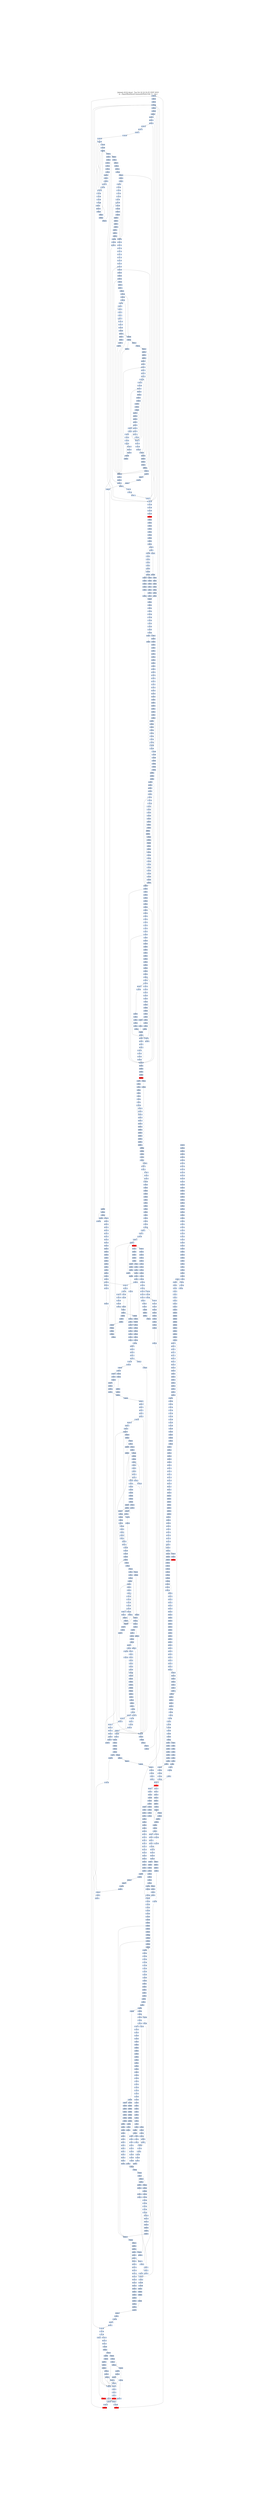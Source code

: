digraph G {
node[shape=rectangle,style=filled,fillcolor=lightsteelblue,color=lightsteelblue]
bgcolor="transparent"
graph [label="Jakstab v0.8.4-devel   Tue Oct 22 22:32:25 CEST 2019\n-m ../Input/Real/linuxCommandsStatic/vdir -b --cpa i", labelloc=t, fontsize=35, pad=30]
"0x080a17eb"[label="0x080a17eb\n"];
"0x0805ffe7"[label="0x0805ffe7\n"];
"0x080a17ef"[label="0x080a17ef\n"];
"0x0805ffe4"[label="0x0805ffe4\n"];
"0x0805ffef"[label="0x0805ffef\n"];
"0x0805ffea"[label="0x0805ffea\n"];
"0x080a17e6"[label="0x080a17e6\n"];
"0x0805fff5"[label="0x0805fff5\n"];
"0x080a1800"[label="0x080a1800\n"];
"0x0805fff1"[label="0x0805fff1\n"];
"0x080a17f3"[label="0x080a17f3\n"];
"0x0805fffe"[label="0x0805fffe\n"];
"0x0805fffb"[label="0x0805fffb\n"];
"0x080a180c"[label="0x080a180c\n"];
"0x08060006"[label="0x08060006\n"];
"0x080a180a"[label="0x080a180a\n"];
"0x08060003"[label="0x08060003\n"];
"0x08060001"[label="0x08060001\n"];
"0x080a180e"[label="0x080a180e\n"];
"0x080a1804"[label="0x080a1804\n"];
"0x0806000d"[label="0x0806000d\n"];
"0x0805f810"[label="0x0805f810\n"];
"0x080a1802"[label="0x080a1802\n"];
"0x08060009"[label="0x08060009\n"];
"0x080a1806"[label="0x080a1806\n"];
"0x080a181c"[label="0x080a181c\n"];
"0x08060018"[label="0x08060018\n"];
"0x080d1820"[label="0x080d1820\n"];
"0x080a1819"[label="0x080a1819\n"];
"0x08060016"[label="0x08060016\n"];
"0x08060013"[label="0x08060013\n"];
"0x0805f812"[label="0x0805f812\n"];
"0x0805f811"[label="0x0805f811\n"];
"0x0805f814"[label="0x0805f814\n"];
"0x0805f813"[label="0x0805f813\n"];
"0x0806001d"[label="0x0806001d\n"];
"0x080a1812"[label="0x080a1812\n"];
"0x0805f81f"[label="0x0805f81f\n"];
"0x0805f819"[label="0x0805f819\n"];
"0x080a1816"[label="0x080a1816\n"];
"0x08060027"[label="0x08060027\n"];
"0x080a182b"[label="0x080a182b\n"];
"0x0805f825"[label="0x0805f825\n"];
"0x080d182f"[label="0x080d182f\n"];
"0x0805f827"[label="0x0805f827\n"];
"0x08060023"[label="0x08060023\n"];
"0x080a182f"[label="0x080a182f\n"];
"0x080d1829"[label="0x080d1829\n"];
"0x080a1824"[label="0x080a1824\n"];
"0x0805f830"[label="0x0805f830\n"];
"0x0806002d"[label="0x0806002d\n"];
"0x080a1822"[label="0x080a1822\n"];
"0x0805f82a"[label="0x0805f82a\n"];
"0x080d1822"[label="0x080d1822\n"];
"0x080d1821"[label="0x080d1821\n"];
"0x080d1824"[label="0x080d1824\n"];
"0x0806002a"[label="0x0806002a\n"];
"0x080a1826"[label="0x080a1826\n"];
"0x080d1823"[label="0x080d1823\n"];
"0x080a183b"[label="0x080a183b\n"];
"0x080d183e"[label="0x080d183e\n"];
"0x0805f836"[label="0x0805f836\n"];
"0x080d1840"[label="0x080d1840\n"];
"0x0805f838"[label="0x0805f838\n"];
"0x080a1839"[label="0x080a1839\n"];
"0x080d183a"[label="0x080d183a\n"];
"0x080d183c"[label="0x080d183c\n"];
"0x080a183d"[label="0x080a183d\n"];
"0x08060032"[label="0x08060032\n"];
"0x080d1836"[label="0x080d1836\n"];
"0x080a1833"[label="0x080a1833\n"];
"0x0805f83f"[label="0x0805f83f\n"];
"0x080d1832"[label="0x080d1832\n"];
"0x080a1837"[label="0x080a1837\n"];
"0x0805f83a"[label="0x0805f83a\n"];
"0x0805f846"[label="0x0805f846\n"];
"0x080d184d"[label="0x080d184d\n"];
"0x080a184c"[label="0x080a184c\n"];
"0x080a184a"[label="0x080a184a\n"];
"0x080d184f"[label="0x080d184f\n"];
"0x080a1850"[label="0x080a1850\n"];
"0x0805f841"[label="0x0805f841\n"];
"0x080d1849"[label="0x080d1849\n"];
"0x0805f844"[label="0x0805f844\n"];
"0x080a184e"[label="0x080a184e\n"];
"0x080d184b"[label="0x080d184b\n"];
"0x080a1844"[label="0x080a1844\n"];
"0x080a1841"[label="0x080a1841\n"];
"0x0805f84f"[label="0x0805f84f\n"];
"0x080d1847"[label="0x080d1847\n"];
"0x0805f849"[label="0x0805f849\n"];
"0x080a1848"[label="0x080a1848\n"];
"0x0805f84c"[label="0x0805f84c\n"];
"0x080a1846"[label="0x080a1846\n"];
"0x080d1843"[label="0x080d1843\n"];
"0x080d185e"[label="0x080d185e\n"];
"0x0805f855"[label="0x0805f855\n"];
"0x080a185c"[label="0x080a185c\n"];
"0x0805f858"[label="0x0805f858\n"];
"0x080a185a"[label="0x080a185a\n"];
"0x0805f852"[label="0x0805f852\n"];
"0x080a1860"[label="0x080a1860\n"];
"0x080d1859"[label="0x080d1859\n"];
"0x080a185e"[label="0x080a185e\n"];
"0x080a1852"[label="0x080a1852\n"];
"0x0805f85f"[label="0x0805f85f\n"];
"0x080d1857"[label="0x080d1857\n"];
"0x0805f85a"[label="0x0805f85a\n"];
"0x080a1858"[label="0x080a1858\n"];
"0x080d1851"[label="0x080d1851\n"];
"0x0805f85c"[label="0x0805f85c\n"];
"0x0805f866"[label="0x0805f866\n"];
"0x080a186c"[label="0x080a186c\n"];
"0x080d186d"[label="0x080d186d\n"];
"0x080d1870"[label="0x080d1870\n"];
"0x080a1869"[label="0x080a1869\n"];
"0x080d186a"[label="0x080d186a\n"];
"0x0805f862"[label="0x0805f862\n"];
"0x080a1870"[label="0x080a1870\n"];
"0x0805f864"[label="0x0805f864\n"];
"0x080a186e"[label="0x080a186e\n"];
"0x080d1866"[label="0x080d1866\n"];
"0x080a1863"[label="0x080a1863\n"];
"0x0805f86f"[label="0x0805f86f\n"];
"0x0805f869"[label="0x0805f869\n"];
"0x080d1861"[label="0x080d1861\n"];
"0x080d1864"[label="0x080d1864\n"];
"0x080a1866"[label="0x080a1866\n"];
"0x080d187e"[label="0x080d187e\n"];
"0x0805f878"[label="0x0805f878\n"];
"0x080a187a"[label="0x080a187a\n"];
"0x080d187a"[label="0x080d187a\n"];
"0x0805f871"[label="0x0805f871\n"];
"0x080a1880"[label="0x080a1880\n"];
"0x080d187c"[label="0x080d187c\n"];
"0x080a187e"[label="0x080a187e\n"];
"0x080a1873"[label="0x080a1873\n"];
"0x080d1876"[label="0x080d1876\n"];
"0x0805f87d"[label="0x0805f87d\n"];
"0x080d1878"[label="0x080d1878\n"];
"0x0805f87f"[label="0x0805f87f\n"];
"0x0805f87a"[label="0x0805f87a\n"];
"0x080d1872"[label="0x080d1872\n"];
"0x080a1875"[label="0x080a1875\n"];
"0x080a188b"[label="0x080a188b\n"];
"0x080d188e"[label="0x080d188e\n"];
"0x080d188d"[label="0x080d188d\n"];
"0x080d1890"[label="0x080d1890\n"];
"0x0805f888"[label="0x0805f888\n"];
"0x080d188f"[label="0x080d188f\n"];
"0x0805f882"[label="0x0805f882\n"];
"0x080a188f"[label="0x080a188f\n"];
"0x080d1889"[label="0x080d1889\n"];
"0x080d188c"[label="0x080d188c\n"];
"0x080d188b"[label="0x080d188b\n"];
"0x0805f88e"[label="0x0805f88e\n"];
"0x080a1884"[label="0x080a1884\n"];
"0x080a1882"[label="0x080a1882\n"];
"0x080d1887"[label="0x080d1887\n"];
"0x080d1882"[label="0x080d1882\n"];
"0x080a1888"[label="0x080a1888\n"];
"0x080d1884"[label="0x080d1884\n"];
"0x0805f88c"[label="0x0805f88c\n"];
"0x0805f895"[label="0x0805f895\n"];
"0x080a1899"[label="0x080a1899\n"];
"0x0805f897"[label="0x0805f897\n"];
"0x080d189f"[label="0x080d189f\n"];
"0x080d189a"[label="0x080d189a\n"];
"0x080a18a0"[label="0x080a18a0\n"];
"0x0805f893"[label="0x0805f893\n"];
"0x080a209e"[label="0x080a209e\n"];
"0x080a1894"[label="0x080a1894\n"];
"0x0805f89d"[label="0x0805f89d\n"];
"0x0805f8a0"[label="0x0805f8a0\n"];
"0x080d1892"[label="0x080d1892\n"];
"0x0805f89a"[label="0x0805f89a\n"];
"0x080a1898"[label="0x080a1898\n"];
"0x080a18ab"[label="0x080a18ab\n"];
"0x0805f8a6"[label="0x0805f8a6\n"];
"0x080d18b0"[label="0x080d18b0\n"];
"0x080a18a9"[label="0x080a18a9\n"];
"0x080a18af"[label="0x080a18af\n"];
"0x080d18aa"[label="0x080d18aa\n"];
"0x080d18ac"[label="0x080d18ac\n"];
"0x080a18ad"[label="0x080a18ad\n"];
"0x0805f8a3"[label="0x0805f8a3\n"];
"0x080a18a3"[label="0x080a18a3\n"];
"0x080d18a5"[label="0x080d18a5\n"];
"0x080d18a8"[label="0x080d18a8\n"];
"0x080a20a2"[label="0x080a20a2\n"];
"0x080a20a8"[label="0x080a20a8\n"];
"0x0805f8ac"[label="0x0805f8ac\n"];
"0x080a18a6"[label="0x080a18a6\n"];
"0x080d18c0"[label="0x080d18c0\n"];
"0x0805f8b7"[label="0x0805f8b7\n"];
"0x080d18ba"[label="0x080d18ba\n"];
"0x080a18bf"[label="0x080a18bf\n"];
"0x0805f8b2"[label="0x0805f8b2\n"];
"0x080d18bc"[label="0x080d18bc\n"];
"0x080a18bd"[label="0x080a18bd\n"];
"0x0805f8b4"[label="0x0805f8b4\n"];
"0x080a18b3"[label="0x080a18b3\n"];
"0x080a18b1"[label="0x080a18b1\n"];
"0x0805f8bf"[label="0x0805f8bf\n"];
"0x080d18b7"[label="0x080d18b7\n"];
"0x0805f8b9"[label="0x0805f8b9\n"];
"0x080a18b8"[label="0x080a18b8\n"];
"0x0805f8bc"[label="0x0805f8bc\n"];
"0x080d18b4"[label="0x080d18b4\n"];
"0x0805f8c5"[label="0x0805f8c5\n"];
"0x080d18d0"[label="0x080d18d0\n"];
"0x080a18ca"[label="0x080a18ca\n"];
"0x080d18c9"[label="0x080d18c9\n"];
"0x080a18cd"[label="0x080a18cd\n"];
"0x080a18ce"[label="0x080a18ce\n"];
"0x080d18c6"[label="0x080d18c6\n"];
"0x080a18c4"[label="0x080a18c4\n"];
"0x080a18c1"[label="0x080a18c1\n"];
"0x0805f8cf"[label="0x0805f8cf\n"];
"0x0805f8c9"[label="0x0805f8c9\n"];
"0x080a18c6"[label="0x080a18c6\n"];
"0x0805f8d6"[label="0x0805f8d6\n"];
"0x080a18db"[label="0x080a18db\n"];
"0x080d18dd"[label="0x080d18dd\n"];
"0x0805f8d8"[label="0x0805f8d8\n"];
"0x080a28e0"[label="0x080a28e0\n"];
"0x080d18d9"[label="0x080d18d9\n"];
"0x080d18dc"[label="0x080d18dc\n"];
"0x0805f8d4"[label="0x0805f8d4\n"];
"0x080a18de"[label="0x080a18de\n"];
"0x080d18d7"[label="0x080d18d7\n"];
"0x080a18d2"[label="0x080a18d2\n"];
"0x0805f8da"[label="0x0805f8da\n"];
"0x080a18d7"[label="0x080a18d7\n"];
"0x0805f8dc"[label="0x0805f8dc\n"];
"0x080d18d3"[label="0x080d18d3\n"];
"0x080d18ed"[label="0x080d18ed\n"];
"0x0805f8e5"[label="0x0805f8e5\n"];
"0x080a18e9"[label="0x080a18e9\n"];
"0x0805f8e7"[label="0x0805f8e7\n"];
"0x0805f8e2"[label="0x0805f8e2\n"];
"0x080a18ef"[label="0x080a18ef\n"];
"0x080a28f0"[label="0x080a28f0\n"];
"0x080d18e9"[label="0x080d18e9\n"];
"0x080a18ed"[label="0x080a18ed\n"];
"0x080a28ed"[label="0x080a28ed\n"];
"0x080a18e3"[label="0x080a18e3\n"];
"0x080a18e1"[label="0x080a18e1\n"];
"0x080a28e1"[label="0x080a28e1\n"];
"0x0805f8ef"[label="0x0805f8ef\n"];
"0x080a28e2"[label="0x080a28e2\n"];
"0x080d18e7"[label="0x080d18e7\n"];
"0x080a28e7"[label="0x080a28e7\n"];
"0x080d18e1"[label="0x080d18e1\n"];
"0x0805f8ec"[label="0x0805f8ec\n"];
"0x080d18e3"[label="0x080d18e3\n"];
"0x080d18fd"[label="0x080d18fd\n"];
"0x0805f8f5"[label="0x0805f8f5\n"];
"0x080a28fc"[label="0x080a28fc\n"];
"0x080a18f9"[label="0x080a18f9\n"];
"0x080a28fa"[label="0x080a28fa\n"];
"0x080d18ff"[label="0x080d18ff\n"];
"0x0805f8f7"[label="0x0805f8f7\n"];
"0x0805f8f2"[label="0x0805f8f2\n"];
"0x080a28ff"[label="0x080a28ff\n"];
"0x080a2900"[label="0x080a2900\n"];
"0x080a1900"[label="0x080a1900\n"];
"0x080d18fb"[label="0x080d18fb\n"];
"0x080d18f8"[label="0x080d18f8\n"];
"0x0805f8ff"[label="0x0805f8ff\n"];
"0x080a18f2"[label="0x080a18f2\n"];
"0x080d18f2"[label="0x080d18f2\n"];
"0x080a28f8"[label="0x080a28f8\n"];
"0x080a18f8"[label="0x080a18f8\n"];
"0x080d18f1"[label="0x080d18f1\n"];
"0x0805f8f9"[label="0x0805f8f9\n"];
"0x080a28f6"[label="0x080a28f6\n"];
"0x080d18f3"[label="0x080d18f3\n"];
"0x080a190b"[label="0x080a190b\n"];
"0x0805f908"[label="0x0805f908\n"];
"0x080d190f"[label="0x080d190f\n"];
"0x080d190a"[label="0x080d190a\n"];
"0x080a1910"[label="0x080a1910\n"];
"0x0805f903"[label="0x0805f903\n"];
"0x080a190e"[label="0x080a190e\n"];
"0x080d1905"[label="0x080d1905\n"];
"0x080a2901"[label="0x080a2901\n"];
"0x080a1908"[label="0x080a1908\n"];
"0x080a2908"[label="0x080a2908\n"];
"0x080d1901"[label="0x080d1901\n"];
"0x080a1905"[label="0x080a1905\n"];
"0x0805f90c"[label="0x0805f90c\n"];
"0x080d1920"[label="0x080d1920\n"];
"0x080a191a"[label="0x080a191a\n"];
"0x080a191f"[label="0x080a191f\n"];
"0x080a191d"[label="0x080a191d\n"];
"0x0805f914"[label="0x0805f914\n"];
"0x080a1914"[label="0x080a1914\n"];
"0x080d1917"[label="0x080d1917\n"];
"0x080d1911"[label="0x080d1911\n"];
"0x080a1918"[label="0x080a1918\n"];
"0x0805f91c"[label="0x0805f91c\n"];
"0x080a192b"[label="0x080a192b\n"];
"0x080d192d"[label="0x080d192d\n"];
"0x080d1930"[label="0x080d1930\n"];
"0x0805f921"[label="0x0805f921\n"];
"0x080d192b"[label="0x080d192b\n"];
"0x080d1928"[label="0x080d1928\n"];
"0x080a1921"[label="0x080a1921\n"];
"0x080d1922"[label="0x080d1922\n"];
"0x080a1927"[label="0x080a1927\n"];
"0x0805f929"[label="0x0805f929\n"];
"0x080d1924"[label="0x080d1924\n"];
"0x080a1925"[label="0x080a1925\n"];
"0x080d193e"[label="0x080d193e\n"];
"0x080d1940"[label="0x080d1940\n"];
"0x080c8940"[label="0x080c8940\n"];
"0x080d193a"[label="0x080d193a\n"];
"0x080a193f"[label="0x080a193f\n"];
"0x080d193c"[label="0x080d193c\n"];
"0x080a193d"[label="0x080a193d\n"];
"0x0805f934"[label="0x0805f934\n"];
"0x080d1935"[label="0x080d1935\n"];
"0x080a1931"[label="0x080a1931\n"];
"0x080d1937"[label="0x080d1937\n"];
"0x080a1938"[label="0x080a1938\n"];
"0x080a1935"[label="0x080a1935\n"];
"0x080d1933"[label="0x080d1933\n"];
"0x0805f93b"[label="0x0805f93b\n"];
"0x080a194b"[label="0x080a194b\n"];
"0x0805f946"[label="0x0805f946\n"];
"0x312d302e"[label="0x312d302e\n"];
"0x080a194c"[label="0x080a194c\n"];
"0x080a1949"[label="0x080a1949\n"];
"0x080d194f"[label="0x080d194f\n"];
"0x080a1950"[label="0x080a1950\n"];
"0x080d194b"[label="0x080d194b\n"];
"0x080a1943"[label="0x080a1943\n"];
"0x080c8945"[label="0x080c8945\n"];
"0x0805f950"[label="0x0805f950\n"];
"0x080a1941"[label="0x080a1941\n"];
"0x080d1948"[label="0x080d1948\n"];
"0x080a1947"[label="0x080a1947\n"];
"0x0805f949"[label="0x0805f949\n"];
"0x080a1945"[label="0x080a1945\n"];
"0x080d1944"[label="0x080d1944\n"];
"0x0805f94b"[label="0x0805f94b\n"];
"0x080d195e"[label="0x080d195e\n"];
"0x0805f955"[label="0x0805f955\n"];
"0x080a195c"[label="0x080a195c\n"];
"0x080a195a"[label="0x080a195a\n"];
"0x0805f957"[label="0x0805f957\n"];
"0x080a1960"[label="0x080a1960\n"];
"0x080d195c"[label="0x080d195c\n"];
"0x080a195e"[label="0x080a195e\n"];
"0x080a1953"[label="0x080a1953\n"];
"0x0805f95f"[label="0x0805f95f\n"];
"0x080d1957"[label="0x080d1957\n"];
"0x080d1951"[label="0x080d1951\n"];
"0x080a1958"[label="0x080a1958\n"];
"0x0805f959"[label="0x0805f959\n"];
"0x0805f95c"[label="0x0805f95c\n"];
"0x080a196c"[label="0x080a196c\n"];
"0x080d1970"[label="0x080d1970\n"];
"0x0805f968"[label="0x0805f968\n"];
"0x080d1969"[label="0x080d1969\n"];
"0x0805f961"[label="0x0805f961\n"];
"0x0805f964"[label="0x0805f964\n"];
"0x080a196e"[label="0x080a196e\n"];
"0x080d1966"[label="0x080d1966\n"];
"0x080a1964"[label="0x080a1964\n"];
"0x080a1962"[label="0x080a1962\n"];
"0x0805f96f"[label="0x0805f96f\n"];
"0x080d1961"[label="0x080d1961\n"];
"0x080a1968"[label="0x080a1968\n"];
"0x080d1964"[label="0x080d1964\n"];
"0x0805f96c"[label="0x0805f96c\n"];
"0x080a197b"[label="0x080a197b\n"];
"0x0805f975"[label="0x0805f975\n"];
"0x080d1980"[label="0x080d1980\n"];
"0x0805f978"[label="0x0805f978\n"];
"0x080d197b"[label="0x080d197b\n"];
"0x0805f97e"[label="0x0805f97e\n"];
"0x080d1976"[label="0x080d1976\n"];
"0x080d1978"[label="0x080d1978\n"];
"0x080a1972"[label="0x080a1972\n"];
"0x0805f97b"[label="0x0805f97b\n"];
"0x080a1976"[label="0x080a1976\n"];
"0x080d1973"[label="0x080d1973\n"];
"0x0805f986"[label="0x0805f986\n"];
"0x080d1990"[label="0x080d1990\n"];
"0x08060185"[label="0x08060185\n"];
"0x080a198a"[label="0x080a198a\n"];
"0x080a198f"[label="0x080a198f\n"];
"0x0805f981"[label="0x0805f981\n"];
"0x0805f984"[label="0x0805f984\n"];
"0x08060182"[label="0x08060182\n"];
"0x080d1988"[label="0x080d1988\n"];
"0x0805f989"[label="0x0805f989\n"];
"0x0805f98c"[label="0x0805f98c\n"];
"0x080a1985"[label="0x080a1985\n"];
"0x080d1983"[label="0x080d1983\n"];
"0x080a199b"[label="0x080a199b\n"];
"0x0805f996"[label="0x0805f996\n"];
"0x080d199e"[label="0x080d199e\n"];
"0x080a1999"[label="0x080a1999\n"];
"0x0805f991"[label="0x0805f991\n"];
"0x0805f994"[label="0x0805f994\n"];
"0x080a199e"[label="0x080a199e\n"];
"0x080a1993"[label="0x080a1993\n"];
"0x080d1996"[label="0x080d1996\n"];
"0x0805f9a0"[label="0x0805f9a0\n"];
"0x080a1991"[label="0x080a1991\n"];
"0x0805f999"[label="0x0805f999\n"];
"0x080d1994"[label="0x080d1994\n"];
"0x080a1995"[label="0x080a1995\n"];
"0x080d19ae"[label="0x080d19ae\n"];
"0x0805f9a5"[label="0x0805f9a5\n"];
"0x080a19ac"[label="0x080a19ac\n"];
"0x0805f9a2"[label="0x0805f9a2\n"];
"0x080d19a9"[label="0x080d19a9\n"];
"0x080a19ae"[label="0x080a19ae\n"];
"0x080d19ab"[label="0x080d19ab\n"];
"0x0805f9ad"[label="0x0805f9ad\n"];
"0x0805f9b0"[label="0x0805f9b0\n"];
"0x080a19a2"[label="0x080a19a2\n"];
"0x0805f9a9"[label="0x0805f9a9\n"];
"0x080d19a3"[label="0x080d19a3\n"];
"0x080a19a6"[label="0x080a19a6\n"];
"0x080d19c0"[label="0x080d19c0\n"];
"0x080a19bf"[label="0x080a19bf\n"];
"0x080d19ba"[label="0x080d19ba\n"];
"0x0805f9b2"[label="0x0805f9b2\n"];
"0x080d19b9"[label="0x080d19b9\n"];
"0x080a19bd"[label="0x080a19bd\n"];
"0x080d19bb"[label="0x080d19bb\n"];
"0x080d19b6"[label="0x080d19b6\n"];
"0x080a19b4"[label="0x080a19b4\n"];
"0x080d19b5"[label="0x080d19b5\n"];
"0x0805f9c0"[label="0x0805f9c0\n"];
"0x080d19b8"[label="0x080d19b8\n"];
"0x080a19b7"[label="0x080a19b7\n"];
"0x0805f9b9"[label="0x0805f9b9\n"];
"0x080d19b1"[label="0x080d19b1\n"];
"0x080d19b3"[label="0x080d19b3\n"];
"0x0805f9c6"[label="0x0805f9c6\n"];
"0x080a19cc"[label="0x080a19cc\n"];
"0x080d19d0"[label="0x080d19d0\n"];
"0x080a19ca"[label="0x080a19ca\n"];
"0x080d19ca"[label="0x080d19ca\n"];
"0x080a19cf"[label="0x080a19cf\n"];
"0x0805f9c4"[label="0x0805f9c4\n"];
"0x080d19cc"[label="0x080d19cc\n"];
"0x0805f9cd"[label="0x0805f9cd\n"];
"0x0805f9d0"[label="0x0805f9d0\n"];
"0x080d19c7"[label="0x080d19c7\n"];
"0x080a19c8"[label="0x080a19c8\n"];
"0x080d19c4"[label="0x080d19c4\n"];
"0x0805f9d6"[label="0x0805f9d6\n"];
"0x080a19dc"[label="0x080a19dc\n"];
"0x080d19e0"[label="0x080d19e0\n"];
"0x080a19e0"[label="0x080a19e0\n"];
"0x0805f9d3"[label="0x0805f9d3\n"];
"0x080d19db"[label="0x080d19db\n"];
"0x0805f9de"[label="0x0805f9de\n"];
"0x080a19d3"[label="0x080a19d3\n"];
"0x0805f9dd"[label="0x0805f9dd\n"];
"0x0805f9e0"[label="0x0805f9e0\n",fillcolor="red"];
"0x080d19d8"[label="0x080d19d8\n"];
"0x0805f9df"[label="0x0805f9df\n"];
"0x080a19d8"[label="0x080a19d8\n"];
"0x0805f9dc"[label="0x0805f9dc\n"];
"0x080a19d6"[label="0x080a19d6\n"];
"0x080d19ed"[label="0x080d19ed\n"];
"0x080a19e9"[label="0x080a19e9\n"];
"0x0805f9e7"[label="0x0805f9e7\n"];
"0x080a19f0"[label="0x080a19f0\n"];
"0x0805f9e1"[label="0x0805f9e1\n"];
"0x0805f9e4"[label="0x0805f9e4\n"];
"0x080a19e4"[label="0x080a19e4\n"];
"0x080d19e8"[label="0x080d19e8\n"];
"0x0805f9ef"[label="0x0805f9ef\n"];
"0x0805f9ea"[label="0x0805f9ea\n"];
"0x0805f9ec"[label="0x0805f9ec\n"];
"0x080a19e6"[label="0x080a19e6\n"];
"0x080a19f9"[label="0x080a19f9\n"];
"0x0805f9f8"[label="0x0805f9f8\n"];
"0x080a1a00"[label="0x080a1a00\n"];
"0x0805f9f1"[label="0x0805f9f1\n"];
"0x0805f9f3"[label="0x0805f9f3\n"];
"0x080a19fe"[label="0x080a19fe\n"];
"0x0805f9fe"[label="0x0805f9fe\n"];
"0x080a19f2"[label="0x080a19f2\n"];
"0x080a19f7"[label="0x080a19f7\n"];
"0x080a19f5"[label="0x080a19f5\n"];
"0x080a1a10"[label="0x080a1a10\n"];
"0x0805fa03"[label="0x0805fa03\n"];
"0x0805fa0e"[label="0x0805fa0e\n"];
"0x080a1a04"[label="0x080a1a04\n"];
"0x0805fa10"[label="0x0805fa10\n"];
"0x080a1a02"[label="0x080a1a02\n"];
"0x0805fa09"[label="0x0805fa09\n"];
"0x080a1a08"[label="0x080a1a08\n"];
"0x080a1a06"[label="0x080a1a06\n"];
"0x0805fa0b"[label="0x0805fa0b\n"];
"0x080a1a1b"[label="0x080a1a1b\n"];
"0x0805fa17"[label="0x0805fa17\n"];
"0x080a1a1e"[label="0x080a1a1e\n"];
"0x0805fa13"[label="0x0805fa13\n"];
"0x080a1a14"[label="0x080a1a14\n"];
"0x080a1a12"[label="0x080a1a12\n"];
"0x0805fa1a"[label="0x0805fa1a\n"];
"0x080a1a18"[label="0x080a1a18\n"];
"0x0805fa1c"[label="0x0805fa1c\n"];
"0x080a1a16"[label="0x080a1a16\n"];
"0x080a1a2b"[label="0x080a1a2b\n"];
"0x0805fa25"[label="0x0805fa25\n"];
"0x0805fa28"[label="0x0805fa28\n"];
"0x0805fa22"[label="0x0805fa22\n"];
"0x080a1a30"[label="0x080a1a30\n"];
"0x080a1a2d"[label="0x080a1a2d\n"];
"0x080a1a24"[label="0x080a1a24\n"];
"0x080a1a21"[label="0x080a1a21\n"];
"0x0805fa2f"[label="0x0805fa2f\n"];
"0x0805fa2a"[label="0x0805fa2a\n"];
"0x080a1a28"[label="0x080a1a28\n"];
"0x080a1a26"[label="0x080a1a26\n"];
"0x080a1a3c"[label="0x080a1a3c\n"];
"0x080a1a40"[label="0x080a1a40\n"];
"0x0805fa34"[label="0x0805fa34\n"];
"0x080a1a33"[label="0x080a1a33\n"];
"0x0805fa3d"[label="0x0805fa3d\n"];
"0x0805fa3a"[label="0x0805fa3a\n"];
"0x080a1a38"[label="0x080a1a38\n"];
"0x080a1a36"[label="0x080a1a36\n"];
"0x080a1a4a"[label="0x080a1a4a\n"];
"0x080a1a4e"[label="0x080a1a4e\n"];
"0x0805fa43"[label="0x0805fa43\n"];
"0x0805fa4e"[label="0x0805fa4e\n"];
"0x080a1a44"[label="0x080a1a44\n"];
"0x0805fa49"[label="0x0805fa49\n"];
"0x0805fa4c"[label="0x0805fa4c\n"];
"0x080a1a5b"[label="0x080a1a5b\n"];
"0x080a1a60"[label="0x080a1a60\n"];
"0x0805fa51"[label="0x0805fa51\n"];
"0x0805fa54"[label="0x0805fa54\n"];
"0x0805fa5d"[label="0x0805fa5d\n"];
"0x0805fa60"[label="0x0805fa60\n"];
"0x080a1a52"[label="0x080a1a52\n"];
"0x0805fa5a"[label="0x0805fa5a\n"];
"0x080a1a56"[label="0x080a1a56\n"];
"0x080a1a6b"[label="0x080a1a6b\n"];
"0x0805fa65"[label="0x0805fa65\n"];
"0x080a1a69"[label="0x080a1a69\n"];
"0x080a1a6f"[label="0x080a1a6f\n"];
"0x080a1a6d"[label="0x080a1a6d\n"];
"0x080a1a63"[label="0x080a1a63\n"];
"0x0805fa6e"[label="0x0805fa6e\n"];
"0x080a1a65"[label="0x080a1a65\n"];
"0x0805fa6c"[label="0x0805fa6c\n"];
"0x080a1a7f"[label="0x080a1a7f\n"];
"0x0805fa71"[label="0x0805fa71\n"];
"0x080a1a7d"[label="0x080a1a7d\n"];
"0x0805fa80"[label="0x0805fa80\n"];
"0x080a1a72"[label="0x080a1a72\n"];
"0x080a1a76"[label="0x080a1a76\n"];
"0x0805fa85"[label="0x0805fa85\n"];
"0x080a1a8a"[label="0x080a1a8a\n"];
"0x080a1a90"[label="0x080a1a90\n"];
"0x080a1a8e"[label="0x080a1a8e\n"];
"0x0805fa8d"[label="0x0805fa8d\n"];
"0x0805fa90"[label="0x0805fa90\n"];
"0x080a1a81"[label="0x080a1a81\n"];
"0x0805fa8a"[label="0x0805fa8a\n"];
"0x080a1a88"[label="0x080a1a88\n"];
"0x0805fa8c"[label="0x0805fa8c\n"];
"0x080a1a85"[label="0x080a1a85\n"];
"0x0805fa8b"[label="0x0805fa8b\n"];
"0x0805fa96"[label="0x0805fa96\n"];
"0x080a1a99"[label="0x080a1a99\n"];
"0x080a1a9d"[label="0x080a1a9d\n"];
"0x0805fa9e"[label="0x0805fa9e\n"];
"0x0805fa9a"[label="0x0805fa9a\n"];
"0x080a1a95"[label="0x080a1a95\n"];
"0x0805fa9c"[label="0x0805fa9c\n"];
"0x080a1aaa"[label="0x080a1aaa\n"];
"0x080a1aae"[label="0x080a1aae\n"];
"0x0805faad"[label="0x0805faad\n"];
"0x080a1aa2"[label="0x080a1aa2\n"];
"0x0805faa9"[label="0x0805faa9\n"];
"0x080a1aa6"[label="0x080a1aa6\n"];
"0x0805fab8"[label="0x0805fab8\n"];
"0x080a1aba"[label="0x080a1aba\n"];
"0x080a1abd"[label="0x080a1abd\n"];
"0x0805fab3"[label="0x0805fab3\n"];
"0x080a1ab2"[label="0x080a1ab2\n"];
"0x0805fabf"[label="0x0805fabf\n"];
"0x080a1ab6"[label="0x080a1ab6\n"];
"0x0805fac6"[label="0x0805fac6\n"];
"0x080a1acf"[label="0x080a1acf\n"];
"0x080a1ac1"[label="0x080a1ac1\n"];
"0x0805facc"[label="0x0805facc\n"];
"0x080a1adc"[label="0x080a1adc\n"];
"0x0805fad7"[label="0x0805fad7\n"];
"0x0805fad3"[label="0x0805fad3\n"];
"0x0805fadf"[label="0x0805fadf\n"];
"0x080a1ad7"[label="0x080a1ad7\n"];
"0x0805fad9"[label="0x0805fad9\n"];
"0x080a1aeb"[label="0x080a1aeb\n"];
"0x0805fae7"[label="0x0805fae7\n"];
"0x080a1aef"[label="0x080a1aef\n"];
"0x0805fae1"[label="0x0805fae1\n"];
"0x0805fae4"[label="0x0805fae4\n"];
"0x080a1ae3"[label="0x080a1ae3\n"];
"0x0805faee"[label="0x0805faee\n"];
"0x080a1ae1"[label="0x080a1ae1\n"];
"0x0805faef"[label="0x0805faef\n"];
"0x080a1ae7"[label="0x080a1ae7\n"];
"0x0805fae9"[label="0x0805fae9\n"];
"0x0805faeb"[label="0x0805faeb\n"];
"0x080a1afb"[label="0x080a1afb\n"];
"0x0805faf7"[label="0x0805faf7\n"];
"0x0805faf4"[label="0x0805faf4\n"];
"0x080a1afe"[label="0x080a1afe\n"];
"0x080a1af4"[label="0x080a1af4\n"];
"0x080a1af1"[label="0x080a1af1\n"];
"0x080a1af8"[label="0x080a1af8\n"];
"0x080a1af6"[label="0x080a1af6\n"];
"0x0805fafb"[label="0x0805fafb\n"];
"0x080a1b0b"[label="0x080a1b0b\n"];
"0x0805fb06"[label="0x0805fb06\n"];
"0x080a1b0f"[label="0x080a1b0f\n"];
"0x0805fb01"[label="0x0805fb01\n"];
"0x0805fb04"[label="0x0805fb04\n"];
"0x0805fb0e"[label="0x0805fb0e\n"];
"0x080a1b04"[label="0x080a1b04\n"];
"0x080a1b01"[label="0x080a1b01\n"];
"0x0805fb10"[label="0x0805fb10\n"];
"0x080a1b08"[label="0x080a1b08\n"];
"0x0805fb0c"[label="0x0805fb0c\n"];
"0x080a1b06"[label="0x080a1b06\n"];
"0x0805fb15"[label="0x0805fb15\n"];
"0x080a1b1a"[label="0x080a1b1a\n"];
"0x0805fb1e"[label="0x0805fb1e\n"];
"0x0805fb20"[label="0x0805fb20\n"];
"0x080a1b12"[label="0x080a1b12\n"];
"0x0805fb1b"[label="0x0805fb1b\n"];
"0x0805fb26"[label="0x0805fb26\n"];
"0x080a1b2c"[label="0x080a1b2c\n"];
"0x080a1b2a"[label="0x080a1b2a\n"];
"0x0805fb24"[label="0x0805fb24\n"];
"0x0805232e"[label="0x0805232e\n"];
"0x080a1b21"[label="0x080a1b21\n"];
"0x0805fb30"[label="0x0805fb30\n"];
"0x0805232f"[label="0x0805232f\n"];
"0x0805fb2a"[label="0x0805fb2a\n"];
"0x080a1b26"[label="0x080a1b26\n"];
"0x0805232b"[label="0x0805232b\n"];
"0x0805fb36"[label="0x0805fb36\n"];
"0x08052336"[label="0x08052336\n"];
"0x0805fb38"[label="0x0805fb38\n"];
"0x08052337"[label="0x08052337\n"];
"0x0805fb32"[label="0x0805fb32\n"];
"0x08052332"[label="0x08052332\n",fillcolor="red"];
"0x080a1b40"[label="0x080a1b40\n"];
"0x08052333"[label="0x08052333\n"];
"0x0805fb3d"[label="0x0805fb3d\n"];
"0x080a1b32"[label="0x080a1b32\n"];
"0x0805233a"[label="0x0805233a\n"];
"0x0805fb46"[label="0x0805fb46\n"];
"0x0805fb48"[label="0x0805fb48\n"];
"0x080a1b4d"[label="0x080a1b4d\n"];
"0x0805fb43"[label="0x0805fb43\n"];
"0x0805fb4d"[label="0x0805fb4d\n"];
"0x080a1b48"[label="0x080a1b48\n"];
"0x0805fb56"[label="0x0805fb56\n"];
"0x0805fb58"[label="0x0805fb58\n"];
"0x080a1b60"[label="0x080a1b60\n"];
"0x0805fb53"[label="0x0805fb53\n"];
"0x0805fb60"[label="0x0805fb60\n"];
"0x080a1b51"[label="0x080a1b51\n"];
"0x0805fb5a"[label="0x0805fb5a\n"];
"0x080a1b6c"[label="0x080a1b6c\n"];
"0x0805fb68"[label="0x0805fb68\n"];
"0x080a1b63"[label="0x080a1b63\n"];
"0x080a1b61"[label="0x080a1b61\n"];
"0x0805fb70"[label="0x0805fb70\n"];
"0x080a1b62"[label="0x080a1b62\n"];
"0x080a1b67"[label="0x080a1b67\n"];
"0x080a1b7a"[label="0x080a1b7a\n"];
"0x080a1b7d"[label="0x080a1b7d\n"];
"0x0809c380"[label="0x0809c380\n"];
"0x0805fb73"[label="0x0805fb73\n"];
"0x080a1b72"[label="0x080a1b72\n"];
"0x0805fb7f"[label="0x0805fb7f\n"];
"0x0805fb79"[label="0x0805fb79\n"];
"0x080a1b76"[label="0x080a1b76\n"];
"0x080a1b8c"[label="0x080a1b8c\n"];
"0x0805fb85"[label="0x0805fb85\n"];
"0x0809c389"[label="0x0809c389\n"];
"0x080a1b8a"[label="0x080a1b8a\n"];
"0x080a1b8f"[label="0x080a1b8f\n"];
"0x0809c38f"[label="0x0809c38f\n"];
"0x0809c382"[label="0x0809c382\n"];
"0x0809c381"[label="0x0809c381\n"];
"0x080a1b84"[label="0x080a1b84\n"];
"0x0809c384"[label="0x0809c384\n"];
"0x0809c383"[label="0x0809c383\n"];
"0x080a1b87"[label="0x080a1b87\n"];
"0x0805fb8b"[label="0x0805fb8b\n"];
"0x0805fb96"[label="0x0805fb96\n"];
"0x0805fb98"[label="0x0805fb98\n"];
"0x0809c39c"[label="0x0809c39c\n"];
"0x080a1b9a"[label="0x080a1b9a\n"];
"0x080a1b9f"[label="0x080a1b9f\n"];
"0x0805fb91"[label="0x0805fb91\n"];
"0x0805fb94"[label="0x0805fb94\n"];
"0x0809c39f"[label="0x0809c39f\n"];
"0x0809c392"[label="0x0809c392\n"];
"0x080a1b94"[label="0x080a1b94\n"];
"0x080a1b91"[label="0x080a1b91\n"];
"0x0805fb9a"[label="0x0805fb9a\n"];
"0x0809c398"[label="0x0809c398\n"];
"0x0805fb9c"[label="0x0805fb9c\n"];
"0x0809c3a9"[label="0x0809c3a9\n"];
"0x080a1ba9"[label="0x080a1ba9\n"];
"0x0809c3ab"[label="0x0809c3ab\n"];
"0x080a1baf"[label="0x080a1baf\n"];
"0x080a1bb0"[label="0x080a1bb0\n"];
"0x0809c3ad"[label="0x0809c3ad\n"];
"0x0805fba1"[label="0x0805fba1\n"];
"0x080a1bad"[label="0x080a1bad\n"];
"0x0805fba4"[label="0x0805fba4\n"];
"0x0809c3b0"[label="0x0809c3b0\n"];
"0x080a1ba3"[label="0x080a1ba3\n"];
"0x0805fbad"[label="0x0805fbad\n"];
"0x0809c3a1"[label="0x0809c3a1\n"];
"0x080a1ba1"[label="0x080a1ba1\n"];
"0x0809c3a3"[label="0x0809c3a3\n"];
"0x0805fba9"[label="0x0805fba9\n"];
"0x080a1ba5"[label="0x080a1ba5\n"];
"0x0809c3ba"[label="0x0809c3ba\n"];
"0x0805fbb6"[label="0x0805fbb6\n"];
"0x080a1bbb"[label="0x080a1bbb\n"];
"0x0809c3bc"[label="0x0809c3bc\n"];
"0x080a1bb9"[label="0x080a1bb9\n"];
"0x080a1bba"[label="0x080a1bba\n"];
"0x0809c3be"[label="0x0809c3be\n"];
"0x0805fbb3"[label="0x0805fbb3\n"];
"0x0809c3b2"[label="0x0809c3b2\n"];
"0x080a1bb1"[label="0x080a1bb1\n"];
"0x080a1bb2"[label="0x080a1bb2\n"];
"0x0805fbb9"[label="0x0805fbb9\n"];
"0x080a1bb8"[label="0x080a1bb8\n"];
"0x0805fbbb"[label="0x0805fbbb\n"];
"0x0809c3b7"[label="0x0809c3b7\n"];
"0x0809c3ca"[label="0x0809c3ca\n"];
"0x0805fbc5"[label="0x0805fbc5\n"];
"0x0809c3cc"[label="0x0809c3cc\n"];
"0x0805fbc7"[label="0x0805fbc7\n"];
"0x0805fbc2"[label="0x0805fbc2\n"];
"0x0809c3cf"[label="0x0809c3cf\n"];
"0x0809c3c1"[label="0x0809c3c1\n"];
"0x0809c3c4"[label="0x0809c3c4\n"];
"0x0809c3c6"[label="0x0809c3c6\n"];
"0x0809c3c8"[label="0x0809c3c8\n"];
"0x0805fbcb"[label="0x0805fbcb\n"];
"0x0809c3d9"[label="0x0809c3d9\n"];
"0x0805fbd8"[label="0x0805fbd8\n"];
"0x080c8be0"[label="0x080c8be0\n"];
"0x0805fbd1"[label="0x0805fbd1\n"];
"0x080a1be0"[label="0x080a1be0\n"];
"0x0809c3e0"[label="0x0809c3e0\n"];
"0x0809c3d1"[label="0x0809c3d1\n"];
"0x0805fbe0"[label="0x0805fbe0\n"];
"0x0809c3d3"[label="0x0809c3d3\n"];
"0x0805fbdc"[label="0x0805fbdc\n"];
"0x0805fbe6"[label="0x0805fbe6\n"];
"0x0809c3ea"[label="0x0809c3ea\n"];
"0x080c8bef"[label="0x080c8bef\n"];
"0x0805fbe8"[label="0x0805fbe8\n"];
"0x0809c3ec"[label="0x0809c3ec\n"];
"0x080a1be9"[label="0x080a1be9\n"];
"0x0809c3eb"[label="0x0809c3eb\n"];
"0x080a1bef"[label="0x080a1bef\n"];
"0x0809c3ee"[label="0x0809c3ee\n"];
"0x0809c3ed"[label="0x0809c3ed\n"];
"0x080c8bea"[label="0x080c8bea\n"];
"0x0809c3f0"[label="0x0809c3f0\n"];
"0x080a1be3"[label="0x080a1be3\n"];
"0x080a1be4"[label="0x080a1be4\n"];
"0x080c8be6"[label="0x080c8be6\n"];
"0x080a1be1"[label="0x080a1be1\n"];
"0x0805fbef"[label="0x0805fbef\n"];
"0x080a1be2"[label="0x080a1be2\n"];
"0x080c8be1"[label="0x080c8be1\n"];
"0x0809c3e5"[label="0x0809c3e5\n"];
"0x0809c3e8"[label="0x0809c3e8\n"];
"0x0805fbeb"[label="0x0805fbeb\n"];
"0x0805fbf5"[label="0x0805fbf5\n"];
"0x080a1bf9"[label="0x080a1bf9\n"];
"0x080c8bff"[label="0x080c8bff\n"];
"0x0809c3fb"[label="0x0809c3fb\n"];
"0x080c8bf9"[label="0x080c8bf9\n"];
"0x0809c3fe"[label="0x0809c3fe\n"];
"0x0805fbf1"[label="0x0805fbf1\n"];
"0x0809c400"[label="0x0809c400\n"];
"0x0805fbf4"[label="0x0805fbf4\n"];
"0x080a1bfd"[label="0x080a1bfd\n"];
"0x080c8bf5"[label="0x080c8bf5\n"];
"0x0805fc00"[label="0x0805fc00\n"];
"0x080c8bf7"[label="0x080c8bf7\n"];
"0x0809c3f3"[label="0x0809c3f3\n"];
"0x080a1bf2"[label="0x080a1bf2\n"];
"0x0809c3f6"[label="0x0809c3f6\n"];
"0x0809c3f5"[label="0x0809c3f5\n"];
"0x0805fbfc"[label="0x0805fbfc\n"];
"0x0805fbfb"[label="0x0805fbfb\n"];
"0x080a1c0b"[label="0x080a1c0b\n"];
"0x0809c40a"[label="0x0809c40a\n"];
"0x0809c409"[label="0x0809c409\n"];
"0x080c8c0e"[label="0x080c8c0e\n"];
"0x080a1c09"[label="0x080a1c09\n"];
"0x0805fc08"[label="0x0805fc08\n"];
"0x0809c40b"[label="0x0809c40b\n"];
"0x080c8c09"[label="0x080c8c09\n"];
"0x0805fc01"[label="0x0805fc01\n"];
"0x080a1c0d"[label="0x080a1c0d\n"];
"0x0809c410"[label="0x0809c410\n"];
"0x0805fc03"[label="0x0805fc03\n"];
"0x0809c402"[label="0x0809c402\n"];
"0x080a1c03"[label="0x080a1c03\n"];
"0x0805fc0d"[label="0x0805fc0d\n"];
"0x080c8c08"[label="0x080c8c08\n"];
"0x080c8c01"[label="0x080c8c01\n"];
"0x080a1c07"[label="0x080a1c07\n"];
"0x0809c405"[label="0x0809c405\n"];
"0x080c8c03"[label="0x080c8c03\n"];
"0x0809c408"[label="0x0809c408\n"];
"0x0809c407"[label="0x0809c407\n"];
"0x080c8c04"[label="0x080c8c04\n"];
"0x0805fc0b"[label="0x0805fc0b\n"];
"0x0809c419"[label="0x0809c419\n"];
"0x080a1c19"[label="0x080a1c19\n"];
"0x08066c16"[label="0x08066c16\n"];
"0x0805fc12"[label="0x0805fc12\n"];
"0x080a1c1f"[label="0x080a1c1f\n"];
"0x08066c13"[label="0x08066c13\n"];
"0x0805fc11"[label="0x0805fc11\n"];
"0x0805fc14"[label="0x0805fc14\n"];
"0x0809c412"[label="0x0809c412\n"];
"0x080a1c13"[label="0x080a1c13\n"];
"0x0809c414"[label="0x0809c414\n"];
"0x0809c416"[label="0x0809c416\n"];
"0x080a1c2b"[label="0x080a1c2b\n"];
"0x080a1c27"[label="0x080a1c27\n"];
"0x080a1c25"[label="0x080a1c25\n"];
"0x080a1c3b"[label="0x080a1c3b\n"];
"0x080a1c39"[label="0x080a1c39\n"];
"0x080a1c3f"[label="0x080a1c3f\n"];
"0x080a1c31"[label="0x080a1c31\n"];
"0x080a1c35"[label="0x080a1c35\n"];
"0x080a1c49"[label="0x080a1c49\n"];
"0x080a1c4d"[label="0x080a1c4d\n"];
"0x080a1c47"[label="0x080a1c47\n"];
"0x080a1c45"[label="0x080a1c45\n"];
"0x080a1c5d"[label="0x080a1c5d\n"];
"0x080a1c53"[label="0x080a1c53\n"];
"0x080a1c57"[label="0x080a1c57\n"];
"0x080a1c6c"[label="0x080a1c6c\n"];
"0x080a1c70"[label="0x080a1c70\n"];
"0x080a1c61"[label="0x080a1c61\n"];
"0x080a1c68"[label="0x080a1c68\n"];
"0x080a1c7b"[label="0x080a1c7b\n"];
"0x080a1c76"[label="0x080a1c76\n"];
"0x080a1c8b"[label="0x080a1c8b\n"];
"0x080a1c8f"[label="0x080a1c8f\n"];
"0x080a1c81"[label="0x080a1c81\n"];
"0x080a1c87"[label="0x080a1c87\n"];
"0x080a1c85"[label="0x080a1c85\n"];
"0x080a1c9b"[label="0x080a1c9b\n"];
"0x080a1c91"[label="0x080a1c91\n"];
"0x080a1c97"[label="0x080a1c97\n"];
"0x080a1cab"[label="0x080a1cab\n"];
"0x080a1ca9"[label="0x080a1ca9\n"];
"0x080a1cad"[label="0x080a1cad\n"];
"0x080a1ca1"[label="0x080a1ca1\n"];
"0x080a1ca5"[label="0x080a1ca5\n"];
"0x080a1cbb"[label="0x080a1cbb\n"];
"0x080a1cc0"[label="0x080a1cc0\n"];
"0x080a1cb3"[label="0x080a1cb3\n"];
"0x080a1cb7"[label="0x080a1cb7\n"];
"0x080a1cc9"[label="0x080a1cc9\n"];
"0x080a1ccd"[label="0x080a1ccd\n"];
"0x080a1cc4"[label="0x080a1cc4\n"];
"0x080a1cdd"[label="0x080a1cdd\n"];
"0x080a1cd3"[label="0x080a1cd3\n"];
"0x080a1cd8"[label="0x080a1cd8\n"];
"0x080a1ce9"[label="0x080a1ce9\n"];
"0x080a1ced"[label="0x080a1ced\n"];
"0x080a1ce2"[label="0x080a1ce2\n"];
"0x080a1ce7"[label="0x080a1ce7\n"];
"0x080a1cfc"[label="0x080a1cfc\n"];
"0x080a1cf2"[label="0x080a1cf2\n"];
"0x080a1cf7"[label="0x080a1cf7\n"];
"0x080a1d0b"[label="0x080a1d0b\n"];
"0x080a1d10"[label="0x080a1d10\n"];
"0x080a1d01"[label="0x080a1d01\n"];
"0x080a1d05"[label="0x080a1d05\n"];
"0x080a1d1b"[label="0x080a1d1b\n"];
"0x080a1d19"[label="0x080a1d19\n"];
"0x080a1d1f"[label="0x080a1d1f\n"];
"0x080a1d15"[label="0x080a1d15\n"];
"0x080a1d29"[label="0x080a1d29\n"];
"0x080a1d30"[label="0x080a1d30\n"];
"0x080a1d21"[label="0x080a1d21\n"];
"0x080a1d27"[label="0x080a1d27\n"];
"0x080a1d25"[label="0x080a1d25\n"];
"0x080a1d3f"[label="0x080a1d3f\n"];
"0x080a1d33"[label="0x080a1d33\n"];
"0x080a1d38"[label="0x080a1d38\n"];
"0x080a1d36"[label="0x080a1d36\n"];
"0x080a1550"[label="0x080a1550\n"];
"0x080a1d41"[label="0x080a1d41\n",fillcolor="red"];
"0x080a155b"[label="0x080a155b\n"];
"0x080a155c"[label="0x080a155c\n"];
"0x080a155e"[label="0x080a155e\n"];
"0x080a1553"[label="0x080a1553\n"];
"0x080a1558"[label="0x080a1558\n"];
"0x080a1556"[label="0x080a1556\n"];
"0x080a1d6b"[label="0x080a1d6b\n"];
"0x080a156a"[label="0x080a156a\n"];
"0x080a156f"[label="0x080a156f\n"];
"0x080a1d70"[label="0x080a1d70\n"];
"0x080a156d"[label="0x080a156d\n"];
"0x080a1d6e"[label="0x080a1d6e\n"];
"0x080a1563"[label="0x080a1563\n"];
"0x080a1561"[label="0x080a1561\n"];
"0x080a1568"[label="0x080a1568\n"];
"0x080a1565"[label="0x080a1565\n"];
"0x080a157b"[label="0x080a157b\n"];
"0x080a157f"[label="0x080a157f\n"];
"0x080a157d"[label="0x080a157d\n"];
"0x080a1d7d"[label="0x080a1d7d\n"];
"0x080a1d74"[label="0x080a1d74\n"];
"0x080a1571"[label="0x080a1571\n"];
"0x080a1d72"[label="0x080a1d72\n"];
"0x080a1572"[label="0x080a1572\n"];
"0x080a1578"[label="0x080a1578\n"];
"0x080a1d78"[label="0x080a1d78\n"];
"0x080a1d8b"[label="0x080a1d8b\n"];
"0x080a158b"[label="0x080a158b\n"];
"0x080a1589"[label="0x080a1589\n"];
"0x080a1d90"[label="0x080a1d90\n"];
"0x080a1590"[label="0x080a1590\n"];
"0x080a158e"[label="0x080a158e\n"];
"0x080a1d83"[label="0x080a1d83\n"];
"0x080a1584"[label="0x080a1584\n"];
"0x080a1d81"[label="0x080a1d81\n"];
"0x080a1582"[label="0x080a1582\n"];
"0x080a1587"[label="0x080a1587\n"];
"0x080a1d85"[label="0x080a1d85\n"];
"0x080a159b"[label="0x080a159b\n",fillcolor="red"];
"0x080a1d9c"[label="0x080a1d9c\n"];
"0x080a159a"[label="0x080a159a\n"];
"0x080a15a0"[label="0x080a15a0\n"];
"0x080a1593"[label="0x080a1593\n"];
"0x080a1596"[label="0x080a1596\n"];
"0x080a15aa"[label="0x080a15aa\n"];
"0x080a15af"[label="0x080a15af\n"];
"0x080a15b0"[label="0x080a15b0\n"];
"0x080a1dad"[label="0x080a1dad\n"];
"0x080a15ad"[label="0x080a15ad\n"];
"0x080a15a3"[label="0x080a15a3\n",fillcolor="red"];
"0x080a1da1"[label="0x080a1da1\n"];
"0x080a15a8"[label="0x080a15a8\n"];
"0x080a15c0"[label="0x080a15c0\n"];
"0x080a1dbe"[label="0x080a1dbe\n"];
"0x08062dc0"[label="0x08062dc0\n"];
"0x080a1db2"[label="0x080a1db2\n"];
"0x080a15cc"[label="0x080a15cc\n"];
"0x080a15ca"[label="0x080a15ca\n"];
"0x080a1dcf"[label="0x080a1dcf\n"];
"0x080a15d0"[label="0x080a15d0\n"];
"0x08062dc1"[label="0x08062dc1\n"];
"0x080a15c3"[label="0x080a15c3\n"];
"0x080a1dc3"[label="0x080a1dc3\n"];
"0x0805f5d0"[label="0x0805f5d0\n"];
"0x080a15c1"[label="0x080a15c1\n"];
"0x080a15c6"[label="0x080a15c6\n"];
"0x080a15db"[label="0x080a15db\n",fillcolor="red"];
"0x0805f5d7"[label="0x0805f5d7\n"];
"0x080a15da"[label="0x080a15da\n"];
"0x0805f5d2"[label="0x0805f5d2\n"];
"0x0805f5d1"[label="0x0805f5d1\n"];
"0x080a15e0"[label="0x080a15e0\n"];
"0x0805f5d4"[label="0x0805f5d4\n"];
"0x0805f5d3"[label="0x0805f5d3\n"];
"0x080a1dd4"[label="0x080a1dd4\n"];
"0x0805f5df"[label="0x0805f5df\n"];
"0x080a15d2"[label="0x080a15d2\n"];
"0x080a15d7"[label="0x080a15d7\n"];
"0x0805f5db"[label="0x0805f5db\n"];
"0x080a15eb"[label="0x080a15eb\n"];
"0x080a1de9"[label="0x080a1de9\n"];
"0x0805f5e7"[label="0x0805f5e7\n"];
"0x080a15ef"[label="0x080a15ef\n"];
"0x0805f5e3"[label="0x0805f5e3\n"];
"0x080a15e3"[label="0x080a15e3\n"];
"0x0805f5ed"[label="0x0805f5ed\n"];
"0x080a1de4"[label="0x080a1de4\n"];
"0x0805f5e9"[label="0x0805f5e9\n"];
"0x080a15e5"[label="0x080a15e5\n"];
"0x0805f5eb"[label="0x0805f5eb\n"];
"0x080a15e6"[label="0x080a15e6\n"];
"0x0805f5f5"[label="0x0805f5f5\n"];
"0x080a15fc"[label="0x080a15fc\n"];
"0x080a1df9"[label="0x080a1df9\n"];
"0x0805f5f7"[label="0x0805f5f7\n"];
"0x080a15fa"[label="0x080a15fa\n"];
"0x080a1dfe"[label="0x080a1dfe\n"];
"0x0805f5f3"[label="0x0805f5f3\n"];
"0x080a15f3"[label="0x080a15f3\n"];
"0x0805f5fe"[label="0x0805f5fe\n"];
"0x0805f600"[label="0x0805f600\n"];
"0x0805f5f9"[label="0x0805f5f9\n"];
"0x080a15f6"[label="0x080a15f6\n"];
"0x0805f606"[label="0x0805f606\n"];
"0x080a1e0c"[label="0x080a1e0c\n"];
"0x0805f608"[label="0x0805f608\n"];
"0x0805f602"[label="0x0805f602\n"];
"0x0805f604"[label="0x0805f604\n"];
"0x0805f60e"[label="0x0805f60e\n"];
"0x080a1604"[label="0x080a1604\n"];
"0x0805f610"[label="0x0805f610\n"];
"0x080a1601"[label="0x080a1601\n"];
"0x0805f60a"[label="0x0805f60a\n"];
"0x0805f60c"[label="0x0805f60c\n"];
"0x080a1605"[label="0x080a1605\n",fillcolor="red"];
"0x0805f618"[label="0x0805f618\n"];
"0x0805f617"[label="0x0805f617\n"];
"0x0805f612"[label="0x0805f612\n"];
"0x080a1e1d"[label="0x080a1e1d\n"];
"0x0805f614"[label="0x0805f614\n"];
"0x080a1e11"[label="0x080a1e11\n"];
"0x0805f620"[label="0x0805f620\n"];
"0x0805f61a"[label="0x0805f61a\n"];
"0x0805f619"[label="0x0805f619\n"];
"0x0805f61b"[label="0x0805f61b\n"];
"0x0805f627"[label="0x0805f627\n"];
"0x0805f622"[label="0x0805f622\n"];
"0x080a1630"[label="0x080a1630\n"];
"0x0805f624"[label="0x0805f624\n"];
"0x080a1e2e"[label="0x080a1e2e\n"];
"0x0805f630"[label="0x0805f630\n"];
"0x080a1e22"[label="0x080a1e22\n"];
"0x0805f62a"[label="0x0805f62a\n"];
"0x0805f637"[label="0x0805f637\n"];
"0x080a163f"[label="0x080a163f\n"];
"0x080a1e3f"[label="0x080a1e3f\n"];
"0x0805f632"[label="0x0805f632\n"];
"0x080a163d"[label="0x080a163d\n"];
"0x080a163e"[label="0x080a163e\n"];
"0x080a1e33"[label="0x080a1e33\n"];
"0x080a1631"[label="0x080a1631\n"];
"0x0805f63f"[label="0x0805f63f\n"];
"0x080a1632"[label="0x080a1632\n"];
"0x0805fe3f"[label="0x0805fe3f\n"];
"0x080a1637"[label="0x080a1637\n"];
"0x0805f639"[label="0x0805f639\n"];
"0x0805f63b"[label="0x0805f63b\n"];
"0x0805fe45"[label="0x0805fe45\n"];
"0x080a164c"[label="0x080a164c\n"];
"0x0805f645"[label="0x0805f645\n"];
"0x0805fe48"[label="0x0805fe48\n"];
"0x080a1e50"[label="0x080a1e50\n"];
"0x0805f641"[label="0x0805f641\n"];
"0x0805f643"[label="0x0805f643\n"];
"0x080a164e"[label="0x080a164e\n"];
"0x0805fe4e"[label="0x0805fe4e\n"];
"0x0805f64d"[label="0x0805f64d\n"];
"0x080a1e44"[label="0x080a1e44\n"];
"0x080a1642"[label="0x080a1642\n"];
"0x0805f649"[label="0x0805f649\n"];
"0x080a1648"[label="0x080a1648\n"];
"0x0805f64b"[label="0x0805f64b\n"];
"0x080a165b"[label="0x080a165b\n"];
"0x0805f655"[label="0x0805f655\n"];
"0x0805f657"[label="0x0805f657\n"];
"0x0805fe51"[label="0x0805fe51\n"];
"0x0805f651"[label="0x0805f651\n"];
"0x0805f653"[label="0x0805f653\n"];
"0x0805fe53"[label="0x0805fe53\n"];
"0x080a1654"[label="0x080a1654\n"];
"0x0805f65f"[label="0x0805f65f\n"];
"0x0805fe5f"[label="0x0805fe5f\n"];
"0x080a1652"[label="0x080a1652\n"];
"0x0805f659"[label="0x0805f659\n"];
"0x0805fe59"[label="0x0805fe59\n"];
"0x080a1e55"[label="0x080a1e55\n"];
"0x0805f65b"[label="0x0805f65b\n"];
"0x080a1656"[label="0x080a1656\n"];
"0x080a1e6c"[label="0x080a1e6c\n"];
"0x0805f665"[label="0x0805f665\n"];
"0x0805fe65"[label="0x0805fe65\n"];
"0x080a166a"[label="0x080a166a\n"];
"0x0805f667"[label="0x0805f667\n"];
"0x080a1e6a"[label="0x080a1e6a\n"];
"0x0805f661"[label="0x0805f661\n"];
"0x080a1670"[label="0x080a1670\n"];
"0x0805f663"[label="0x0805f663\n"];
"0x080a1e6e"[label="0x080a1e6e\n"];
"0x080a1663"[label="0x080a1663\n"];
"0x0805fe6d"[label="0x0805fe6d\n"];
"0x080a1e64"[label="0x080a1e64\n"];
"0x080a1661"[label="0x080a1661\n"];
"0x080a1e61"[label="0x080a1e61\n"];
"0x0805f66f"[label="0x0805f66f\n"];
"0x0805fe69"[label="0x0805fe69\n"];
"0x0805f669"[label="0x0805f669\n"];
"0x080a1665"[label="0x080a1665\n"];
"0x080a1e66"[label="0x080a1e66\n"];
"0x0805f66b"[label="0x0805f66b\n"];
"0x080a167c"[label="0x080a167c\n"];
"0x0805fe78"[label="0x0805fe78\n"];
"0x0805f677"[label="0x0805f677\n"];
"0x080a1e80"[label="0x080a1e80\n"];
"0x0805f671"[label="0x0805f671\n"];
"0x080a1680"[label="0x080a1680\n"];
"0x0805fe71"[label="0x0805fe71\n"];
"0x080a1e7d"[label="0x080a1e7d\n"];
"0x0805fe74"[label="0x0805fe74\n"];
"0x0805f673"[label="0x0805f673\n"];
"0x080a1e73"[label="0x080a1e73\n"];
"0x0805f67d"[label="0x0805f67d\n"];
"0x080a1674"[label="0x080a1674\n"];
"0x080a1e71"[label="0x080a1e71\n"];
"0x0805f67f"[label="0x0805f67f\n"];
"0x080a1e77"[label="0x080a1e77\n"];
"0x0805f679"[label="0x0805f679\n"];
"0x0805fe79"[label="0x0805fe79\n"];
"0x0805f67b"[label="0x0805f67b\n"];
"0x080a1676"[label="0x080a1676\n"];
"0x0805f685"[label="0x0805f685\n"];
"0x0805f687"[label="0x0805f687\n"];
"0x080a168a"[label="0x080a168a\n"];
"0x080a2e90"[label="0x080a2e90\n"];
"0x0805f681"[label="0x0805f681\n"];
"0x080a168e"[label="0x080a168e\n"];
"0x0805f683"[label="0x0805f683\n"];
"0x080a1e83"[label="0x080a1e83\n"];
"0x0805f68e"[label="0x0805f68e\n"];
"0x080a1684"[label="0x080a1684\n"];
"0x080a1e84"[label="0x080a1e84\n"];
"0x080a1e81"[label="0x080a1e81\n"];
"0x080a1682"[label="0x080a1682\n"];
"0x080a1e82"[label="0x080a1e82\n"];
"0x0805f68a"[label="0x0805f68a\n"];
"0x0805f68c"[label="0x0805f68c\n"];
"0x0805f695"[label="0x0805f695\n"];
"0x0805f692"[label="0x0805f692\n"];
"0x0805f691"[label="0x0805f691\n"];
"0x080a16a0"[label="0x080a16a0\n"];
"0x0805f694"[label="0x0805f694\n"];
"0x0805f693"[label="0x0805f693\n"];
"0x080a169e"[label="0x080a169e\n"];
"0x080a2e93"[label="0x080a2e93\n"];
"0x080a2e94"[label="0x080a2e94\n"];
"0x0805f6a0"[label="0x0805f6a0\n"];
"0x080a2e91"[label="0x080a2e91\n"];
"0x080a1692"[label="0x080a1692\n"];
"0x080a2e92"[label="0x080a2e92\n"];
"0x080a1698"[label="0x080a1698\n"];
"0x080a1695"[label="0x080a1695\n"];
"0x0805f6a6"[label="0x0805f6a6\n"];
"0x0805f6a2"[label="0x0805f6a2\n"];
"0x080a16b0"[label="0x080a16b0\n"];
"0x0805f6a4"[label="0x0805f6a4\n"];
"0x0805f6ad"[label="0x0805f6ad\n"];
"0x0805f6b0"[label="0x0805f6b0\n"];
"0x0805f6aa"[label="0x0805f6aa\n"];
"0x080a16a8"[label="0x080a16a8\n"];
"0x0805f6a9"[label="0x0805f6a9\n"];
"0x0805f6ac"[label="0x0805f6ac\n"];
"0x080a16a6"[label="0x080a16a6\n"];
"0x0805f6ab"[label="0x0805f6ab\n"];
"0x0805f6b6"[label="0x0805f6b6\n"];
"0x0805f6b8"[label="0x0805f6b8\n"];
"0x0805f6b2"[label="0x0805f6b2\n"];
"0x080a16bf"[label="0x080a16bf\n"];
"0x0805f6b4"[label="0x0805f6b4\n"];
"0x080a16bd"[label="0x080a16bd\n"];
"0x080a16b3"[label="0x080a16b3\n"];
"0x0805f6be"[label="0x0805f6be\n"];
"0x0805f6bd"[label="0x0805f6bd\n"];
"0x0805f6c0"[label="0x0805f6c0\n"];
"0x0805f6bf"[label="0x0805f6bf\n"];
"0x0805f6ba"[label="0x0805f6ba\n"];
"0x080a16b8"[label="0x080a16b8\n"];
"0x080a16b5"[label="0x080a16b5\n"];
"0x080a16cb"[label="0x080a16cb\n"];
"0x0805f6c8"[label="0x0805f6c8\n"];
"0x0805f6c1"[label="0x0805f6c1\n"];
"0x080a16d0"[label="0x080a16d0\n"];
"0x080a16ce"[label="0x080a16ce\n"];
"0x080a16c3"[label="0x080a16c3\n"];
"0x0805f6ce"[label="0x0805f6ce\n"];
"0x080a16c1"[label="0x080a16c1\n"];
"0x0805f6d0"[label="0x0805f6d0\n"];
"0x0805f6ca"[label="0x0805f6ca\n"];
"0x080a16c5"[label="0x080a16c5\n"];
"0x0805f6cc"[label="0x0805f6cc\n"];
"0x0805f6d7"[label="0x0805f6d7\n"];
"0x080a16da"[label="0x080a16da\n"];
"0x0805f6d2"[label="0x0805f6d2\n"];
"0x080a16de"[label="0x080a16de\n"];
"0x080a16d4"[label="0x080a16d4\n"];
"0x0805f6e0"[label="0x0805f6e0\n"];
"0x080a16d8"[label="0x080a16d8\n"];
"0x080a16e9"[label="0x080a16e9\n"];
"0x0805f6e2"[label="0x0805f6e2\n"];
"0x080a16f0"[label="0x080a16f0\n"];
"0x0805f6e4"[label="0x0805f6e4\n"];
"0x080a16ed"[label="0x080a16ed\n"];
"0x080a16e4"[label="0x080a16e4\n"];
"0x080a16e7"[label="0x080a16e7\n"];
"0x080a16fb"[label="0x080a16fb\n"];
"0x080a16fc"[label="0x080a16fc\n"];
"0x080a1700"[label="0x080a1700\n"];
"0x080a16f6"[label="0x080a16f6\n"];
"0x080a170b"[label="0x080a170b\n"];
"0x080a1709"[label="0x080a1709\n"];
"0x0805ff04"[label="0x0805ff04\n"];
"0x080a170e"[label="0x080a170e\n"];
"0x080a1703"[label="0x080a1703\n"];
"0x0805ff0d"[label="0x0805ff0d\n"];
"0x0805ff0a"[label="0x0805ff0a\n"];
"0x080a1707"[label="0x080a1707\n"];
"0x0805ff0c"[label="0x0805ff0c\n"];
"0x080a1705"[label="0x080a1705\n"];
"0x080a171b"[label="0x080a171b\n"];
"0x0805ff18"[label="0x0805ff18\n"];
"0x0805ff13"[label="0x0805ff13\n"];
"0x080a1714"[label="0x080a1714\n"];
"0x080a1711"[label="0x080a1711\n"];
"0x0805ff20"[label="0x0805ff20\n"];
"0x0805ff1f"[label="0x0805ff1f\n"];
"0x0805ff19"[label="0x0805ff19\n"];
"0x080a1718"[label="0x080a1718\n"];
"0x080a1716"[label="0x080a1716\n"];
"0x080a172b"[label="0x080a172b\n"];
"0x080a172d"[label="0x080a172d\n"];
"0x080a1721"[label="0x080a1721\n"];
"0x080a1727"[label="0x080a1727\n"];
"0x080a1725"[label="0x080a1725\n"];
"0x080a173b"[label="0x080a173b\n"];
"0x080a173c"[label="0x080a173c\n"];
"0x080a1740"[label="0x080a1740\n"];
"0x080a1731"[label="0x080a1731\n"];
"0x080a1735"[label="0x080a1735\n"];
"0x080a174c"[label="0x080a174c\n"];
"0x080a174a"[label="0x080a174a\n"];
"0x080a1750"[label="0x080a1750\n"];
"0x080a1743"[label="0x080a1743\n"];
"0x080a1748"[label="0x080a1748\n"];
"0x080a1745"[label="0x080a1745\n"];
"0x080a175b"[label="0x080a175b\n"];
"0x080a1759"[label="0x080a1759\n"];
"0x080a175f"[label="0x080a175f\n"];
"0x080a175d"[label="0x080a175d\n"];
"0x080a1754"[label="0x080a1754\n"];
"0x080a1757"[label="0x080a1757\n"];
"0x080a1770"[label="0x080a1770\n"];
"0x080a1763"[label="0x080a1763\n"];
"0x080a1761"[label="0x080a1761\n"];
"0x080a1767"[label="0x080a1767\n"];
"0x080a1765"[label="0x080a1765\n"];
"0x080a177b"[label="0x080a177b\n"];
"0x080a177e"[label="0x080a177e\n"];
"0x080a1774"[label="0x080a1774\n"];
"0x080a1772"[label="0x080a1772\n"];
"0x08048780"[label="0x08048780\n"];
"0x080a1778"[label="0x080a1778\n"];
"0x080a1776"[label="0x080a1776\n"];
"0x08048785"[label="0x08048785\n"];
"0x080a178c"[label="0x080a178c\n"];
"0x080a178a"[label="0x080a178a\n"];
"0x08048788"[label="0x08048788\n"];
"0x080a1790"[label="0x080a1790\n"];
"0x08048782"[label="0x08048782\n"];
"0x08048783"[label="0x08048783\n"];
"0x080a1784"[label="0x080a1784\n"];
"0x080a1781"[label="0x080a1781\n"];
"0x08048790"[label="0x08048790\n"];
"0x08048789"[label="0x08048789\n"];
"0x0804878a"[label="0x0804878a\n"];
"0x080a1788"[label="0x080a1788\n"];
"0x0804878b"[label="0x0804878b\n"];
"0x080a1786"[label="0x080a1786\n"];
"0x080a179b"[label="0x080a179b\n"];
"0x08048796"[label="0x08048796\n"];
"0x080a1799"[label="0x080a1799\n"];
"0x080a179f"[label="0x080a179f\n"];
"0x080a3fa0"[label="0x080a3fa0\n"];
"0x0804879d"[label="0x0804879d\n"];
"0x080a1793"[label="0x080a1793\n"];
"0x0804879c"[label="0x0804879c\n"];
"0x080a1796"[label="0x080a1796\n"];
"0x080487a5"[label="0x080487a5\n"];
"0x080487a6"[label="0x080487a6\n"];
"0x080a17a9"[label="0x080a17a9\n"];
"0x080a17af"[label="0x080a17af\n"];
"0x080487a3"[label="0x080487a3\n"];
"0x080487a4"[label="0x080487a4\n"];
"0x080487ad"[label="0x080487ad\n"];
"0x080a17a3"[label="0x080a17a3\n"];
"0x080a17a7"[label="0x080a17a7\n"];
"0x080487ac"[label="0x080487ac\n"];
"0x080487b6"[label="0x080487b6\n"];
"0x080a17c0"[label="0x080a17c0\n"];
"0x080487b3"[label="0x080487b3\n"];
"0x080a17b3"[label="0x080a17b3\n"];
"0x080a17b4"[label="0x080a17b4\n"];
"0x080487c0"[label="0x080487c0\n"];
"0x080a17b2"[label="0x080a17b2\n"];
"0x080a17b5"[label="0x080a17b5\n"];
"0x080a17b6"[label="0x080a17b6\n",fillcolor="red"];
"0x080a17cb"[label="0x080a17cb\n"];
"0x080a17cf"[label="0x080a17cf\n"];
"0x080a17cd"[label="0x080a17cd\n"];
"0x080a17c4"[label="0x080a17c4\n"];
"0x080487d0"[label="0x080487d0\n"];
"0x0805ffcf"[label="0x0805ffcf\n"];
"0x080a17c8"[label="0x080a17c8\n"];
"0x080a17c6"[label="0x080a17c6\n"];
"0x0805ffcb"[label="0x0805ffcb\n"];
"0x080a17db"[label="0x080a17db\n"];
"0x0805ffd7"[label="0x0805ffd7\n"];
"0x080a17df"[label="0x080a17df\n"];
"0x080487d3"[label="0x080487d3\n",fillcolor="red"];
"0x0805ffd3"[label="0x0805ffd3\n"];
"0x0805ffde"[label="0x0805ffde\n"];
"0x080a17d4"[label="0x080a17d4\n"];
"0x080a17d2"[label="0x080a17d2\n"];
"0x0805ffdf"[label="0x0805ffdf\n"];
"0x0805ffda"[label="0x0805ffda\n"];
"0x080a17d7"[label="0x080a17d7\n"];
"0x080a16e7" -> "0x080a16e9" [color="#000000"];
"0x0805232e" -> "0x0805fa85" [color="#000000"];
"0x080a1d36" -> "0x080a1d38" [color="#000000"];
"0x0805f68c" -> "0x0805f68e" [color="#000000"];
"0x0805fb06" -> "0x0805fb0c" [color="#000000"];
"0x080a1684" -> "0x080a168a" [color="#000000"];
"0x080a1587" -> "0x080a1589" [color="#000000"];
"0x080a1b8a" -> "0x080a1b8c" [color="#000000"];
"0x0805f83a" -> "0x0805f83f" [color="#000000"];
"0x080a1a7f" -> "0x080a1a81" [color="#000000"];
"0x080a19f9" -> "0x080a19fe" [color="#000000"];
"0x080a175d" -> "0x080a1790" [color="#000000"];
"0x0805faa9" -> "0x0805faad" [color="#000000"];
"0x080a16e9" -> "0x080a16ed" [color="#000000"];
"0x080a19f7" -> "0x080a1a5b" [color="#000000"];
"0x080d18ac" -> "0x080d18b0" [color="#000000"];
"0x0805f63f" -> "0x0805f641" [color="#000000"];
"0x080a1725" -> "0x080a1727" [color="#000000"];
"0x0805fe69" -> "0x0805fe6d" [color="#000000"];
"0x0805f681" -> "0x0805f6e0" [color="#000000"];
"0x080d18f2" -> "0x080d18f3" [color="#000000"];
"0x080a184a" -> "0x080a184c" [color="#000000"];
"0x0805f673" -> "0x0805f677" [color="#000000"];
"0x0805fbf1" -> "0x0805fbf4" [color="#000000"];
"0x0805fe48" -> "0x0805fe4e" [color="#000000"];
"0x080a1d33" -> "0x080a1d36" [color="#000000"];
"0x080a198f" -> "0x080a1991" [color="#000000"];
"0x0805ff04" -> "0x0805ff0a" [color="#000000"];
"0x080d18c0" -> "0x080d18c6" [color="#000000"];
"0x0805f813" -> "0x0805f814" [color="#000000"];
"0x080a1bb8" -> "0x080a1bb9" [color="#000000"];
"0x0805fa8d" -> "0x0805fa90" [color="#000000"];
"0x080a1a81" -> "0x080a1a85" [color="#000000"];
"0x0809c405" -> "0x0809c407" [color="#000000"];
"0x080a16d8" -> "0x080a16da" [color="#000000"];
"0x0805f5fe" -> "0x0805f600" [color="#000000"];
"0x080a17c6" -> "0x080a17c8" [color="#000000"];
"0x080a15fa" -> "0x080a15fc" [color="#000000"];
"0x0809c389" -> "0x0809c38f" [color="#000000"];
"0x0805f8a0" -> "0x0805f8a3" [color="#000000"];
"0x080a17cd" -> "0x080a17cf" [color="#000000"];
"0x080d1836" -> "0x080d183a" [color="#000000"];
"0x080a1e82" -> "0x080a1e83" [color="#000000"];
"0x0805faeb" -> "0x0805faee" [color="#000000"];
"0x080a1c09" -> "0x080a1c0b" [color="#000000"];
"0x0805f67b" -> "0x0805f67d" [color="#000000"];
"0x080a1587" -> "0x080a1590" [color="#000000"];
"0x080a2e91" -> "0x080a2e92" [color="#000000"];
"0x080a1d9c" -> "0x080a1da1" [color="#000000"];
"0x0809c380" -> "0x0809c381" [color="#000000"];
"0x080a1bb2" -> "0x080a2e90" [color="#000000"];
"0x080a166a" -> "0x080a1670" [color="#000000"];
"0x080a1786" -> "0x080a1788" [color="#000000"];
"0x0805fbd1" -> "0x0805fbd8" [color="#000000"];
"0x0805f9d0" -> "0x0805f9d3" [color="#000000"];
"0x0805f692" -> "0x0805f693" [color="#000000"];
"0x080a209e" -> "0x080a20a2" [color="#000000"];
"0x080a19a2" -> "0x080a19a6" [color="#000000"];
"0x08060018" -> "0x0806001d" [color="#000000"];
"0x080d1847" -> "0x080d1849" [color="#000000"];
"0x080d184d" -> "0x080d184f" [color="#000000"];
"0x080a18b1" -> "0x080a18b3" [color="#000000"];
"0x080a1846" -> "0x080a1870" [color="#000000"];
"0x0805fb7f" -> "0x0805fb85" [color="#000000"];
"0x080a1648" -> "0x080a164c" [color="#000000"];
"0x0809c3ab" -> "0x0809c3c1" [color="#000000"];
"0x080a186c" -> "0x080a186e" [color="#000000"];
"0x080a1816" -> "0x080a1819" [color="#000000"];
"0x0805f8c9" -> "0x0805f9d6" [color="#000000"];
"0x08060032" -> "0x0805fba9" [color="#000000"];
"0x0805f9dc" -> "0x0805f9dd" [color="#000000"];
"0x080a18e1" -> "0x080a18e3" [color="#000000"];
"0x0805fa51" -> "0x0805fa54" [color="#000000"];
"0x080a1c7b" -> "0x080a1c81" [color="#000000"];
"0x080a1663" -> "0x080a1665" [color="#000000"];
"0x080a1c5d" -> "0x080a1c61" [color="#000000"];
"0x0809c40a" -> "0x0809c40b" [color="#000000"];
"0x080a1c91" -> "0x080a1c97" [color="#000000"];
"0x080a1590" -> "0x080a1593" [color="#000000"];
"0x080a1750" -> "0x080a1754" [color="#000000"];
"0x080a1a04" -> "0x080a1a06" [color="#000000"];
"0x080a1d05" -> "0x080a1d0b" [color="#000000"];
"0x080a15c1" -> "0x080a15c3" [color="#000000"];
"0x080a1e84" -> "0x0805faf4" [color="#000000"];
"0x080a1bf2" -> "0x080a1bf9" [color="#000000"];
"0x080a20a2" -> "0x080a20a8" [color="#000000"];
"0x080d1917" -> "0x080d1884" [color="#000000"];
"0x0805f627" -> "0x0805f62a" [color="#000000"];
"0x080a1884" -> "0x080a1888" [color="#000000"];
"0x0805f602" -> "0x0805f604" [color="#000000"];
"0x080a1e6c" -> "0x080a1e6e" [color="#000000"];
"0x080a1772" -> "0x080a1790" [color="#000000"];
"0x0805f6ca" -> "0x0805f6d2" [color="#000000"];
"0x080a1c0d" -> "0x080a1c13" [color="#000000"];
"0x080a18bd" -> "0x080a18bf" [color="#000000"];
"0x080d1980" -> "0x080d1983" [color="#000000"];
"0x080d18fd" -> "0x080d18ff" [color="#000000"];
"0x080a186e" -> "0x080a1870" [color="#000000"];
"0x0805f6cc" -> "0x0805f6ce" [color="#000000"];
"0x080a1a90" -> "0x080a1a95" [color="#000000"];
"0x080a17a9" -> "0x080a167c" [color="#000000"];
"0x080a1d29" -> "0x080a1d30" [color="#000000"];
"0x080a16ed" -> "0x080a16f0" [color="#000000"];
"0x080a1596" -> "0x080a159a" [color="#000000"];
"0x0805f8f9" -> "0x0805f9d6" [color="#000000"];
"0x0805f653" -> "0x0805f655" [color="#000000"];
"0x0809c3ec" -> "0x0809c3ed" [color="#000000"];
"0x0805fbb6" -> "0x0805fbb9" [color="#000000"];
"0x0809c3ab" -> "0x0809c3ad" [color="#000000"];
"0x080a19f2" -> "0x080a19f5" [color="#000000"];
"0x080c8c04" -> "0x0809c3b7" [color="#000000"];
"0x0805fa1c" -> "0x0805fa22" [color="#000000"];
"0x080d19ca" -> "0x080d19cc" [color="#000000"];
"0x080a159a" -> "0x080a159b" [color="#000000"];
"0x080a1e83" -> "0x080a1e84" [color="#000000"];
"0x080a165b" -> "0x080a1661" [color="#000000"];
"0x0805f994" -> "0x0805f996" [color="#000000"];
"0x080a185a" -> "0x080a1875" [color="#000000"];
"0x080a18b3" -> "0x080a18bf" [color="#000000"];
"0x080d18d9" -> "0x080d18dc" [color="#000000"];
"0x080a15d0" -> "0x080a15d2" [color="#000000"];
"0x0805fa60" -> "0x0805f8c5" [color="#000000"];
"0x0809c3b7" -> "0x0809c3ba" [color="#000000"];
"0x080a1a2b" -> "0x080a1a2d" [color="#000000"];
"0x0805f827" -> "0x0805f82a" [color="#000000"];
"0x080d19b9" -> "0x080d19ba" [color="#000000"];
"0x0805fb91" -> "0x0805fb94" [color="#000000"];
"0x080a1563" -> "0x080a1578" [color="#000000"];
"0x080d1870" -> "0x080d1890" [color="#000000"];
"0x080a2900" -> "0x080a2901" [color="#000000"];
"0x080a195e" -> "0x080a1991" [color="#000000"];
"0x080a3fa0" -> "0x0805232f" [color="#000000"];
"0x080d19ed" -> "0x080d18a5" [color="#000000"];
"0x0804879d" -> "0x080487a3" [color="#000000"];
"0x0805fb1e" -> "0x0805fb20" [color="#000000"];
"0x080a1991" -> "0x080a1993" [color="#000000"];
"0x08048790" -> "0x08048796" [color="#000000"];
"0x080d1948" -> "0x080d194b" [color="#000000"];
"0x080d19e8" -> "0x080d19ed" [color="#000000"];
"0x080a1905" -> "0x080a1908" [color="#000000"];
"0x080a1788" -> "0x080a178a" [color="#000000"];
"0x080a1b0f" -> "0x080a1b12" [color="#000000"];
"0x0805fa4e" -> "0x0805fa51" [color="#000000"];
"0x080a15a8" -> "0x080a1571" [color="#000000"];
"0x080a18de" -> "0x080a18e1" [color="#000000"];
"0x0805f679" -> "0x0805f67b" [color="#000000"];
"0x080d18b0" -> "0x080d18b4" [color="#000000"];
"0x080a18a3" -> "0x080a18a6" [color="#000000"];
"0x0805fbb3" -> "0x0805fbb6" [color="#000000"];
"0x080d1951" -> "0x080d1957" [color="#000000"];
"0x0805f95f" -> "0x0805f961" [color="#000000"];
"0x080a185a" -> "0x080a185c" [color="#000000"];
"0x080d1870" -> "0x080d1872" [color="#000000"];
"0x0805f6a6" -> "0x0805f6a9" [color="#000000"];
"0x0805fb94" -> "0x0805fb96" [color="#000000"];
"0x080a1848" -> "0x080a184a" [color="#000000"];
"0x080d19e0" -> "0x080d19e8" [color="#000000"];
"0x080a183b" -> "0x080a1884" [color="#000000"];
"0x080a1a8e" -> "0x080a1a38" [color="#000000"];
"0x0809c3ea" -> "0x0809c3eb" [color="#000000"];
"0x080a1759" -> "0x080a175b" [color="#000000"];
"0x0805f8d4" -> "0x0805f8d6" [color="#000000"];
"0x080a199b" -> "0x080a199e" [color="#000000"];
"0x080a175f" -> "0x080a1761" [color="#000000"];
"0x080d1901" -> "0x080d1905" [color="#000000"];
"0x0805fe78" -> "0x0805fe79" [color="#000000"];
"0x080a1953" -> "0x080a1958" [color="#000000"];
"0x080a1ce9" -> "0x080a1ced" [color="#000000"];
"0x080a177b" -> "0x080a177e" [color="#000000"];
"0x0805fbf5" -> "0x0805fbfb" [color="#000000"];
"0x080a1b9f" -> "0x080a1bb8" [color="#000000"];
"0x080a1e11" -> "0x080a1e1d" [color="#000000"];
"0x080a1cd8" -> "0x080a1cdd" [color="#000000"];
"0x080a191f" -> "0x080a1921" [color="#000000"];
"0x080a1680" -> "0x080a1682" [color="#000000"];
"0x080a16bd" -> "0x080a16bf" [color="#000000"];
"0x080d1988" -> "0x080d1866" [color="#000000"];
"0x080a1ce7" -> "0x080a1ce9" [color="#000000"];
"0x080a15b0" -> "0x080a1601" [color="#000000"];
"0x080a159b" -> "0x080a15d7" [color="#000000"];
"0x0805fae4" -> "0x0805fae7" [color="#000000"];
"0x080a1a85" -> "0x080a1a88" [color="#000000"];
"0x0805fa28" -> "0x0805fa65" [color="#000000"];
"0x080a1a36" -> "0x080a1a38" [color="#000000"];
"0x0805f85c" -> "0x0805f85f" [color="#000000"];
"0x080a16fb" -> "0x080a16fc" [color="#000000"];
"0x080a1b4d" -> "0x080a1b51" [color="#000000"];
"0x080a15d7" -> "0x080a15da" [color="#000000"];
"0x0805f8bc" -> "0x0805f8bf" [color="#000000"];
"0x080a1a16" -> "0x080a1a2d" [color="#000000"];
"0x080a1b2c" -> "0x080a1964" [color="#000000"];
"0x080a1a88" -> "0x080a1aa6" [color="#000000"];
"0x080a1a24" -> "0x080a1a26" [color="#000000"];
"0x080a19d8" -> "0x080a19dc" [color="#000000"];
"0x080a1556" -> "0x080a15a0" [color="#000000"];
"0x080a1a88" -> "0x080a1a8a" [color="#000000"];
"0x080a1ab6" -> "0x080a1aba" [color="#000000"];
"0x0805f8a3" -> "0x0805f8a6" [color="#000000"];
"0x080a19f0" -> "0x080a19f2" [color="#000000"];
"0x0805f60e" -> "0x0805f610" [color="#000000"];
"0x080487d3" -> "0x080a28e7" [color="#000000"];
"0x080d19a3" -> "0x080d1884" [color="#000000"];
"0x080a19cc" -> "0x080a19cf" [color="#000000"];
"0x080a18ad" -> "0x080a1833" [color="#000000"];
"0x080a18cd" -> "0x080a18ce" [color="#000000"];
"0x080a1af8" -> "0x080a1afb" [color="#000000"];
"0x080a28f6" -> "0x080a28f8" [color="#000000"];
"0x080a1c35" -> "0x080a1c39" [color="#000000"];
"0x0805f866" -> "0x0805f869" [color="#000000"];
"0x080a16a6" -> "0x080a16a8" [color="#000000"];
"0x0805fba4" -> "0x0805fba9" [color="#000000"];
"0x0805fa8a" -> "0x0805fa8b" [color="#000000"];
"0x080a1578" -> "0x080a157b" [color="#000000"];
"0x080a1604" -> "0x080a1605" [color="#000000"];
"0x080a1d15" -> "0x080a1d19" [color="#000000"];
"0x0805fafb" -> "0x0805fb01" [color="#000000"];
"0x0809c398" -> "0x0809c39c" [color="#000000"];
"0x08048796" -> "0x0804879c" [color="#000000"];
"0x0809c3be" -> "0x0809c3c1" [color="#000000"];
"0x080a19b7" -> "0x080a1acf" [color="#000000"];
"0x080a16f0" -> "0x080a16f6" [color="#000000"];
"0x080a1c53" -> "0x080a1c57" [color="#000000"];
"0x080a1a60" -> "0x080a1a63" [color="#000000"];
"0x0805f93b" -> "0x0805f946" [color="#000000"];
"0x0805ffcf" -> "0x0805ffd3" [color="#000000"];
"0x080a1605" -> "0x080a17eb" [color="#000000"];
"0x0805f677" -> "0x0805f679" [color="#000000"];
"0x080d1884" -> "0x080d1887" [color="#000000"];
"0x0805f864" -> "0x0805f866" [color="#000000"];
"0x0805f62a" -> "0x0805f630" [color="#000000"];
"0x0809c3f3" -> "0x0809c3f5" [color="#000000"];
"0x080a1aef" -> "0x080a1af1" [color="#000000"];
"0x080a16f6" -> "0x080a16fb" [color="#000000"];
"0x080c8940" -> "0x080c8945" [color="#000000"];
"0x0809c3f5" -> "0x0809c3f6" [color="#000000"];
"0x080a15b0" -> "0x080a15d7" [color="#000000"];
"0x0805fc08" -> "0x0805fc0b" [color="#000000"];
"0x080d182f" -> "0x080d1832" [color="#000000"];
"0x080a1e64" -> "0x080a1e66" [color="#000000"];
"0x0805f645" -> "0x0805f649" [color="#000000"];
"0x0805f8c5" -> "0x0805f8c9" [color="#000000"];
"0x080d18ed" -> "0x080d18f1" [color="#000000"];
"0x0805f5f7" -> "0x0805f5f9" [color="#000000"];
"0x0805f964" -> "0x0805f968" [color="#000000"];
"0x0805fabf" -> "0x0805fac6" [color="#000000"];
"0x080a1999" -> "0x080a199b" [color="#000000"];
"0x080a1812" -> "0x080a1816" [color="#000000"];
"0x080a1748" -> "0x080a174a" [color="#000000"];
"0x080d1933" -> "0x080d1935" [color="#000000"];
"0x080a1654" -> "0x080a1670" [color="#000000"];
"0x080a168e" -> "0x080a1692" [color="#000000"];
"0x080a1c9b" -> "0x080a1ca1" [color="#000000"];
"0x0805f9e0" -> "0x0805fba1" [color="#000000"];
"0x080a1b6c" -> "0x080a1b72" [color="#000000"];
"0x080d194f" -> "0x080d1951" [color="#000000"];
"0x0805f5e3" -> "0x0805f5e7" [color="#000000"];
"0x080a16b5" -> "0x080a16b8" [color="#000000"];
"0x080a193d" -> "0x080a193f" [color="#000000"];
"0x0805f94b" -> "0x0805f98c" [color="#000000"];
"0x080d1851" -> "0x080d1857" [color="#000000"];
"0x080a18e9" -> "0x080a18ed" [color="#000000"];
"0x080a1727" -> "0x080a172b" [color="#000000"];
"0x0805f6ca" -> "0x0805f6cc" [color="#000000"];
"0x080d18a8" -> "0x080d18aa" [color="#000000"];
"0x0805fb73" -> "0x0805fe3f" [color="#000000"];
"0x080a1d19" -> "0x080a1d1b" [color="#000000"];
"0x080a1c1f" -> "0x080a1c25" [color="#000000"];
"0x080a1d72" -> "0x080a1d30" [color="#000000"];
"0x080a1dfe" -> "0x080a1e0c" [color="#000000"];
"0x0805f841" -> "0x0805f844" [color="#000000"];
"0x080a1c57" -> "0x080a1c5d" [color="#000000"];
"0x080d1957" -> "0x080d195c" [color="#000000"];
"0x080d1966" -> "0x080d1969" [color="#000000"];
"0x0805f9c4" -> "0x0805f9d6" [color="#000000"];
"0x080a1a6d" -> "0x080a1a6f" [color="#000000"];
"0x080d185e" -> "0x080d1861" [color="#000000"];
"0x080a1afb" -> "0x080a1afe" [color="#000000"];
"0x080a157f" -> "0x080a1582" [color="#000000"];
"0x080a172d" -> "0x080a1731" [color="#000000"];
"0x080a1d25" -> "0x080a1d27" [color="#000000"];
"0x080a1781" -> "0x080a1784" [color="#000000"];
"0x0809c3ed" -> "0x0809c3ee" [color="#000000"];
"0x080a1a63" -> "0x080a1a65" [color="#000000"];
"0x080487b3" -> "0x080487b6" [color="#000000"];
"0x080a1d7d" -> "0x080a1d81" [color="#000000"];
"0x080a1b9f" -> "0x080a1ba1" [color="#000000"];
"0x0809c3d9" -> "0x0809c3e0" [color="#000000"];
"0x0805fad3" -> "0x0805fad7" [color="#000000"];
"0x0805facc" -> "0x0805fad3" [color="#000000"];
"0x080a15c3" -> "0x080a15c6" [color="#000000"];
"0x080d1820" -> "0x080d1821" [color="#000000"];
"0x0805fbcb" -> "0x0805fbd1" [color="#000000"];
"0x0805f61b" -> "0x080d18f8" [color="#000000"];
"0x080d1849" -> "0x080d1840" [color="#000000"];
"0x080a1c27" -> "0x080a1c2b" [color="#000000"];
"0x0805ff1f" -> "0x0805ff20" [color="#000000"];
"0x0805ffdf" -> "0x0805f810" [color="#000000"];
"0x0805fa6e" -> "0x0805fa71" [color="#000000"];
"0x0805f8bf" -> "0x0805f8c5" [color="#000000"];
"0x080a15ca" -> "0x080a15e0" [color="#000000"];
"0x080a17a3" -> "0x080a17a7" [color="#000000"];
"0x080a1d6b" -> "0x080a1d6e" [color="#000000"];
"0x0805f5e9" -> "0x0805f620" [color="#000000"];
"0x0805f950" -> "0x0805f955" [color="#000000"];
"0x080a1945" -> "0x080a1947" [color="#000000"];
"0x080d18d7" -> "0x080d1957" [color="#000000"];
"0x080a18c4" -> "0x080a18c6" [color="#000000"];
"0x0805232b" -> "0x0805232e" [color="#000000"];
"0x08066c16" -> "0x080a1637" [color="#000000"];
"0x080d184d" -> "0x080d1840" [color="#000000"];
"0x080a17b3" -> "0x080a17b4" [color="#000000"];
"0x080a1a12" -> "0x080a1a14" [color="#000000"];
"0x080c8bf9" -> "0x080c8bff" [color="#000000"];
"0x080a192b" -> "0x080a1931" [color="#000000"];
"0x0809c3b0" -> "0x0809c3b2" [color="#000000"];
"0x080a1d27" -> "0x080a1d29" [color="#000000"];
"0x0809c3d1" -> "0x0809c3f0" [color="#000000"];
"0x080a16e7" -> "0x080a1721" [color="#000000"];
"0x080a183d" -> "0x080a1841" [color="#000000"];
"0x080a18c4" -> "0x080a18b8" [color="#000000"];
"0x080487ac" -> "0x080487ad" [color="#000000"];
"0x080a1c25" -> "0x080a1c27" [color="#000000"];
"0x0809c39f" -> "0x0809c3a1" [color="#000000"];
"0x0805fa71" -> "0x0805f981" [color="#000000"];
"0x0805fbad" -> "0x0805fbb3" [color="#000000"];
"0x0805f6b8" -> "0x0805f6ba" [color="#000000"];
"0x080a1acf" -> "0x080a1ad7" [color="#000000"];
"0x080d1864" -> "0x080d1866" [color="#000000"];
"0x080a1a21" -> "0x080a1a24" [color="#000000"];
"0x0805f825" -> "0x0805f827" [color="#000000"];
"0x0805f8b7" -> "0x0805f8b9" [color="#000000"];
"0x080a15f3" -> "0x080a15f6" [color="#000000"];
"0x0805f6a4" -> "0x0805f6a6" [color="#000000"];
"0x080a19b4" -> "0x080a19b7" [color="#000000"];
"0x080d184f" -> "0x080d1851" [color="#000000"];
"0x0805f8ec" -> "0x0805f8ef" [color="#000000"];
"0x0805fb04" -> "0x0805fb06" [color="#000000"];
"0x0805fb24" -> "0x0805fb26" [color="#000000"];
"0x080d1924" -> "0x080d1928" [color="#000000"];
"0x0805fff5" -> "0x0805fffb" [color="#000000"];
"0x080a1900" -> "0x080a1905" [color="#000000"];
"0x080d18fb" -> "0x080d18fd" [color="#000000"];
"0x0805ffcb" -> "0x0805ffcf" [color="#000000"];
"0x0805fe45" -> "0x0805fe48" [color="#000000"];
"0x080a1e64" -> "0x080a1e7d" [color="#000000"];
"0x080a1a44" -> "0x080a1964" [color="#000000"];
"0x0805f6ad" -> "0x080d18f8" [color="#000000"];
"0x0805f5f3" -> "0x0805f5f5" [color="#000000"];
"0x080a19bd" -> "0x080a19bf" [color="#000000"];
"0x0805f6a2" -> "0x0805f6a4" [color="#000000"];
"0x080a185c" -> "0x080a185e" [color="#000000"];
"0x080a17c0" -> "0x080a17c4" [color="#000000"];
"0x0805f685" -> "0x0805f6e0" [color="#000000"];
"0x080a1873" -> "0x080a1894" [color="#000000"];
"0x080a1700" -> "0x080a1703" [color="#000000"];
"0x080a1910" -> "0x080a1914" [color="#000000"];
"0x080d187e" -> "0x080d1882" [color="#000000"];
"0x080d18d7" -> "0x080d18d9" [color="#000000"];
"0x0805f9ad" -> "0x0805f9b0" [color="#000000"];
"0x080a19f7" -> "0x080a19f9" [color="#000000"];
"0x080a1b8f" -> "0x080a1b91" [color="#000000"];
"0x0805f66f" -> "0x0805f671" [color="#000000"];
"0x0805fb8b" -> "0x0805ffcb" [color="#000000"];
"0x080d1832" -> "0x080d1836" [color="#000000"];
"0x0805f5f5" -> "0x0805f5f7" [color="#000000"];
"0x0805f949" -> "0x0805f94b" [color="#000000"];
"0x080d19c0" -> "0x080d19c4" [color="#000000"];
"0x0805fbc2" -> "0x0805fbc5" [color="#000000"];
"0x080a190b" -> "0x080a190e" [color="#000000"];
"0x080d197b" -> "0x080d18dc" [color="#000000"];
"0x080d1940" -> "0x080d1944" [color="#000000"];
"0x080a1927" -> "0x080a192b" [color="#000000"];
"0x0805f651" -> "0x0805f653" [color="#000000"];
"0x080a1822" -> "0x080a1824" [color="#000000"];
"0x08062dc1" -> "0x080487d0" [color="#000000"];
"0x080a1745" -> "0x080a1748" [color="#000000"];
"0x080d19d0" -> "0x080d19d8" [color="#000000"];
"0x080a1b06" -> "0x080a1af8" [color="#000000"];
"0x08060003" -> "0x08060006" [color="#000000"];
"0x080a1676" -> "0x080a167c" [color="#000000"];
"0x0805f641" -> "0x0805f643" [color="#000000"];
"0x080d186d" -> "0x080d1870" [color="#000000"];
"0x080d1859" -> "0x080d185e" [color="#000000"];
"0x080a1799" -> "0x080a179b" [color="#000000"];
"0x080a18a6" -> "0x080a18a9" [color="#000000"];
"0x0809c3e5" -> "0x0809c3e8" [color="#000000"];
"0x080a1bf9" -> "0x080a1bfd" [color="#000000"];
"0x080a183b" -> "0x080a183d" [color="#000000"];
"0x0805f978" -> "0x0805f97b" [color="#000000"];
"0x0805fb10" -> "0x0805fb15" [color="#000000"];
"0x080a17f3" -> "0x080a1670" [color="#000000"];
"0x080d1964" -> "0x080d1966" [color="#000000"];
"0x0805fa80" -> "0x0805232b" [color="#000000"];
"0x0805f667" -> "0x0805f669" [color="#000000"];
"0x080a1852" -> "0x080a1860" [color="#000000"];
"0x080a1a5b" -> "0x080a1a60" [color="#000000"];
"0x0805f852" -> "0x0805f855" [color="#000000"];
"0x080a1705" -> "0x080a1721" [color="#000000"];
"0x080a1af6" -> "0x080a1af8" [color="#000000"];
"0x0805f9d3" -> "0x0805f9d6" [color="#000000"];
"0x080a1c0b" -> "0x080a1c0d" [color="#000000"];
"0x0805f6c8" -> "0x0805f6ca" [color="#000000"];
"0x0805f671" -> "0x0805f673" [color="#000000"];
"0x080d1824" -> "0x080487d0" [color="#000000"];
"0x080d19b6" -> "0x080d19b8" [color="#000000"];
"0x080a1be9" -> "0x080a1bef" [color="#000000"];
"0x0805fe51" -> "0x0805fe53" [color="#000000"];
"0x080a1947" -> "0x080a1949" [color="#000000"];
"0x080d1840" -> "0x080d1843" [color="#000000"];
"0x080a16a0" -> "0x080a1822" [color="#000000"];
"0x080a1da1" -> "0x080a1dad" [color="#000000"];
"0x080a1875" -> "0x080a187a" [color="#000000"];
"0x0805f630" -> "0x0805f632" [color="#000000"];
"0x0805f836" -> "0x0805f838" [color="#000000"];
"0x080a1d70" -> "0x080a1d72" [color="#000000"];
"0x080a1ca9" -> "0x080a1cab" [color="#000000"];
"0x080a18d7" -> "0x080a18db" [color="#000000"];
"0x080a1676" -> "0x080a17af" [color="#000000"];
"0x0805f612" -> "0x0805f614" [color="#000000"];
"0x080a1844" -> "0x080a1846" [color="#000000"];
"0x080a1adc" -> "0x080a1ae1" [color="#000000"];
"0x0805f8b9" -> "0x0805f8bc" [color="#000000"];
"0x0805fa1a" -> "0x0805fa25" [color="#000000"];
"0x0805f9d6" -> "0x0805f9dc" [color="#000000"];
"0x0805f6a9" -> "0x0805f6aa" [color="#000000"];
"0x080a1918" -> "0x080a191a" [color="#000000"];
"0x0805f9a0" -> "0x0805f986" [color="#000000"];
"0x080d1823" -> "0x080d1824" [color="#000000"];
"0x080d1892" -> "0x080d189a" [color="#000000"];
"0x080a1d8b" -> "0x080a1d90" [color="#000000"];
"0x0805fa8c" -> "0x0805fa8d" [color="#000000"];
"0x0805fa13" -> "0x0805fa17" [color="#000000"];
"0x0805faad" -> "0x0805fab3" [color="#000000"];
"0x080a1a12" -> "0x080a1a2d" [color="#000000"];
"0x080c8be0" -> "0x080c8be1" [color="#000000"];
"0x080a17b4" -> "0x080a17b5" [color="#000000"];
"0x080a1b1a" -> "0x080a1b21" [color="#000000"];
"0x080a1d01" -> "0x080a1d05" [color="#000000"];
"0x08052332" -> "0x080a1b6c" [color="#000000"];
"0x080a170e" -> "0x080a1711" [color="#000000"];
"0x080487a6" -> "0x080487ac" [color="#000000"];
"0x080a155b" -> "0x080a155c" [color="#000000"];
"0x080a1682" -> "0x080a1684" [color="#000000"];
"0x080a1709" -> "0x080a170b" [color="#000000"];
"0x0809c3c1" -> "0x0809c3c4" [color="#000000"];
"0x080a18a9" -> "0x080a18ab" [color="#000000"];
"0x0805f5d2" -> "0x0805f5d3" [color="#000000"];
"0x0809c3c4" -> "0x0809c3e5" [color="#000000"];
"0x0805f66b" -> "0x0805f66f" [color="#000000"];
"0x080a180c" -> "0x080a17af" [color="#000000"];
"0x0809c3cc" -> "0x0809c3cf" [color="#000000"];
"0x080a1c97" -> "0x080a1c9b" [color="#000000"];
"0x080c8bff" -> "0x080c8c01" [color="#000000"];
"0x080a16b3" -> "0x080a16c3" [color="#000000"];
"0x080a19ca" -> "0x080a19d8" [color="#000000"];
"0x080a17c4" -> "0x080a17c6" [color="#000000"];
"0x080a1c47" -> "0x080a1c49" [color="#000000"];
"0x080a1563" -> "0x080a1565" [color="#000000"];
"0x080a1b94" -> "0x080a1b9a" [color="#000000"];
"0x080a16c5" -> "0x080a1800" [color="#000000"];
"0x0805f6a0" -> "0x0805f6a2" [color="#000000"];
"0x0805fac6" -> "0x0805facc" [color="#000000"];
"0x080a15c6" -> "0x080a15ca" [color="#000000"];
"0x0805f64b" -> "0x0805f64d" [color="#000000"];
"0x080a1a26" -> "0x080a1a10" [color="#000000"];
"0x0805fb85" -> "0x0805fb8b" [color="#000000"];
"0x0805f9f3" -> "0x0805f888" [color="#000000"];
"0x0805fbbb" -> "0x0805fbc2" [color="#000000"];
"0x080a1873" -> "0x080a1875" [color="#000000"];
"0x080a1a40" -> "0x080a1a44" [color="#000000"];
"0x080a18ca" -> "0x080a18cd" [color="#000000"];
"0x080a19e6" -> "0x080a19e9" [color="#000000"];
"0x080a1a63" -> "0x080a1a2d" [color="#000000"];
"0x0805fa09" -> "0x0805fa0b" [color="#000000"];
"0x0809c382" -> "0x0809c383" [color="#000000"];
"0x080a1e50" -> "0x080a1e55" [color="#000000"];
"0x0805fe53" -> "0x0805fe59" [color="#000000"];
"0x080d1890" -> "0x080d1892" [color="#000000"];
"0x080a19bf" -> "0x080a19cc" [color="#000000"];
"0x080a1de9" -> "0x080a1df9" [color="#000000"];
"0x080a17d4" -> "0x080a17d7" [color="#000000"];
"0x080a1b91" -> "0x080a1b94" [color="#000000"];
"0x0805f986" -> "0x0805f989" [color="#000000"];
"0x0809c3fe" -> "0x0809c400" [color="#000000"];
"0x080a1561" -> "0x080a1563" [color="#000000"];
"0x080a1aae" -> "0x080a1ab2" [color="#000000"];
"0x0805f968" -> "0x0805f96c" [color="#000000"];
"0x0805fb8b" -> "0x0805fb91" [color="#000000"];
"0x080a15fc" -> "0x080a1550" [color="#000000"];
"0x0805fad9" -> "0x0805fadf" [color="#000000"];
"0x080a16c3" -> "0x080a16c5" [color="#000000"];
"0x0805f63b" -> "0x0805f63f" [color="#000000"];
"0x080d1887" -> "0x080d1889" [color="#000000"];
"0x080a1d83" -> "0x080a1d85" [color="#000000"];
"0x080a1925" -> "0x080a1927" [color="#000000"];
"0x080a1985" -> "0x080a1670" [color="#000000"];
"0x0809c3c6" -> "0x0809c410" [color="#000000"];
"0x0805f991" -> "0x0805f994" [color="#000000"];
"0x080d1861" -> "0x080d1864" [color="#000000"];
"0x080a1bb1" -> "0x080a1bb2" [color="#000000"];
"0x080a1ba1" -> "0x080a1ba3" [color="#000000"];
"0x080a1630" -> "0x080a1631" [color="#000000"];
"0x080a1802" -> "0x080a17af" [color="#000000"];
"0x080a1866" -> "0x080a1869" [color="#000000"];
"0x0805f659" -> "0x0805f65b" [color="#000000"];
"0x080a173c" -> "0x080a1740" [color="#000000"];
"0x080a1d10" -> "0x080a1d15" [color="#000000"];
"0x080a195e" -> "0x080a1960" [color="#000000"];
"0x080a186e" -> "0x080a1858" [color="#000000"];
"0x0805fb36" -> "0x0805fb38" [color="#000000"];
"0x0805fa3d" -> "0x0805fa43" [color="#000000"];
"0x080d1866" -> "0x080d186a" [color="#000000"];
"0x0805f87f" -> "0x0805f882" [color="#000000"];
"0x080d18ba" -> "0x080d18bc" [color="#000000"];
"0x080a1cfc" -> "0x080a1d01" [color="#000000"];
"0x0805f610" -> "0x0805f612" [color="#000000"];
"0x080a1a33" -> "0x080a1a36" [color="#000000"];
"0x080a172b" -> "0x080a172d" [color="#000000"];
"0x0805f97b" -> "0x0805f97e" [color="#000000"];
"0x080a1a00" -> "0x080a1a2d" [color="#000000"];
"0x0805f8b4" -> "0x0805f8b7" [color="#000000"];
"0x080a158e" -> "0x080a1590" [color="#000000"];
"0x080d19cc" -> "0x080d19d0" [color="#000000"];
"0x0805f999" -> "0x0805f9a0" [color="#000000"];
"0x080a1584" -> "0x080a1587" [color="#000000"];
"0x0806001d" -> "0x08060023" [color="#000000"];
"0x0805fc0d" -> "0x0805fc11" [color="#000000"];
"0x080d188c" -> "0x080d188d" [color="#000000"];
"0x0809c383" -> "0x0809c384" [color="#000000"];
"0x080a1b32" -> "0x080a1910" [color="#000000"];
"0x0805f6ce" -> "0x0805f6d0" [color="#000000"];
"0x080d19b1" -> "0x080d19b3" [color="#000000"];
"0x080d18a5" -> "0x080d18a8" [color="#000000"];
"0x080d18dc" -> "0x080d18dd" [color="#000000"];
"0x080a17a9" -> "0x080a17af" [color="#000000"];
"0x080a28e1" -> "0x080a28e2" [color="#000000"];
"0x0805f84c" -> "0x0805f84f" [color="#000000"];
"0x0805f5d3" -> "0x0805f5d4" [color="#000000"];
"0x0805f929" -> "0x0805f934" [color="#000000"];
"0x080a1763" -> "0x080a1765" [color="#000000"];
"0x0805fa85" -> "0x0805fa8a" [color="#000000"];
"0x080d19ca" -> "0x080d19e0" [color="#000000"];
"0x080a1a14" -> "0x080a1a16" [color="#000000"];
"0x0805f88e" -> "0x0805f893" [color="#000000"];
"0x080a1976" -> "0x080a1670" [color="#000000"];
"0x0805f989" -> "0x0805f98c" [color="#000000"];
"0x080a1850" -> "0x080a1852" [color="#000000"];
"0x0805f618" -> "0x0805f619" [color="#000000"];
"0x080a19a6" -> "0x080a1a90" [color="#000000"];
"0x080a1a4a" -> "0x080a1a4e" [color="#000000"];
"0x080a1be3" -> "0x080a1be4" [color="#000000"];
"0x080a1b7a" -> "0x080a1b7d" [color="#000000"];
"0x080a28ff" -> "0x080a2900" [color="#000000"];
"0x0805f8ac" -> "0x0805f9d6" [color="#000000"];
"0x0805ffea" -> "0x0805ffef" [color="#000000"];
"0x080a1b76" -> "0x080a1b7a" [color="#000000"];
"0x0805f6bd" -> "0x0805f6be" [color="#000000"];
"0x080a17c8" -> "0x080a17cb" [color="#000000"];
"0x080a16c1" -> "0x080a16b0" [color="#000000"];
"0x0805f9de" -> "0x0805f9df" [color="#000000"];
"0x080a1cb7" -> "0x080a1cbb" [color="#000000"];
"0x0809c38f" -> "0x0809c392" [color="#000000"];
"0x080d18d3" -> "0x080d18d7" [color="#000000"];
"0x08066c13" -> "0x08066c16" [color="#000000"];
"0x080a1674" -> "0x080a1676" [color="#000000"];
"0x0805f897" -> "0x0805f89a" [color="#000000"];
"0x080a1c8b" -> "0x080a1c8f" [color="#000000"];
"0x080a1ae1" -> "0x080a1ae3" [color="#000000"];
"0x0805f934" -> "0x0805f93b" [color="#000000"];
"0x080a1a06" -> "0x080a1a08" [color="#000000"];
"0x0805f6e0" -> "0x0805f6e2" [color="#000000"];
"0x080a1731" -> "0x080a1735" [color="#000000"];
"0x080d19c7" -> "0x080d19ca" [color="#000000"];
"0x080a1869" -> "0x080a186c" [color="#000000"];
"0x0805fb0e" -> "0x0805fb10" [color="#000000"];
"0x080a1c03" -> "0x080a1c07" [color="#000000"];
"0x080a158e" -> "0x080a1571" [color="#000000"];
"0x080a19fe" -> "0x080a1a00" [color="#000000"];
"0x0805f6d2" -> "0x0805f6d7" [color="#000000"];
"0x080a194b" -> "0x080a194c" [color="#000000"];
"0x080a16b3" -> "0x080a16b5" [color="#000000"];
"0x080d18f1" -> "0x080d18f2" [color="#000000"];
"0x0805f855" -> "0x0805f858" [color="#000000"];
"0x0805f88c" -> "0x0805f88e" [color="#000000"];
"0x0809c3a1" -> "0x0809c3ad" [color="#000000"];
"0x080a2e92" -> "0x080a2e93" [color="#000000"];
"0x0805fb9a" -> "0x0805fb9c" [color="#000000"];
"0x0805fbc7" -> "0x0805fbcb" [color="#000000"];
"0x080d183c" -> "0x080d184b" [color="#000000"];
"0x0805fba1" -> "0x0805fba4" [color="#000000"];
"0x080487ad" -> "0x0805fa80" [color="#000000"];
"0x0805ff0d" -> "0x0805ff13" [color="#000000"];
"0x080a1aa2" -> "0x080a1aa6" [color="#000000"];
"0x0805fbc5" -> "0x0805fbd8" [color="#000000"];
"0x0805f8ef" -> "0x0805f8f2" [color="#000000"];
"0x0805fa54" -> "0x0805fa5a" [color="#000000"];
"0x0805f6b0" -> "0x0805f6b2" [color="#000000"];
"0x080a1b60" -> "0x080a1b61" [color="#000000"];
"0x080a1972" -> "0x080a1976" [color="#000000"];
"0x080d193c" -> "0x080d193e" [color="#000000"];
"0x080a1776" -> "0x080a1790" [color="#000000"];
"0x0805f844" -> "0x0805f846" [color="#000000"];
"0x080d1976" -> "0x080d1990" [color="#000000"];
"0x080d1990" -> "0x080d1994" [color="#000000"];
"0x080a18ed" -> "0x080a18ef" [color="#000000"];
"0x0805fb1b" -> "0x0805fb1e" [color="#000000"];
"0x0805fbb9" -> "0x0805fbbb" [color="#000000"];
"0x080a1a2b" -> "0x080a1a65" [color="#000000"];
"0x080a1b2a" -> "0x080a1b2c" [color="#000000"];
"0x0805f6aa" -> "0x0805f6ab" [color="#000000"];
"0x080a1d38" -> "0x080a1d3f" [color="#000000"];
"0x080a1a6f" -> "0x080a1a72" [color="#000000"];
"0x0809c3f0" -> "0x0809c3f3" [color="#000000"];
"0x080d19b8" -> "0x080d19b9" [color="#000000"];
"0x080a28e7" -> "0x080a28ed" [color="#000000"];
"0x080a1652" -> "0x080a1654" [color="#000000"];
"0x0805f5ed" -> "0x0805f5f3" [color="#000000"];
"0x0805f8bf" -> "0x0805fa03" [color="#000000"];
"0x08048783" -> "0x08048785" [color="#000000"];
"0x080d1969" -> "0x080d18dc" [color="#000000"];
"0x080a1d90" -> "0x080a1d9c" [color="#000000"];
"0x0805f657" -> "0x0805f659" [color="#000000"];
"0x080a171b" -> "0x080a1721" [color="#000000"];
"0x0805fa4c" -> "0x0805fa4e" [color="#000000"];
"0x0805fb20" -> "0x0805fb24" [color="#000000"];
"0x0805fa34" -> "0x0805f8c5" [color="#000000"];
"0x0809c414" -> "0x0809c416" [color="#000000"];
"0x080a1abd" -> "0x080a1ac1" [color="#000000"];
"0x0805f6ac" -> "0x0805f6ad" [color="#000000"];
"0x0805f6be" -> "0x0805f6bf" [color="#000000"];
"0x0805fbe8" -> "0x0805fbeb" [color="#000000"];
"0x080a18ce" -> "0x080a18d2" [color="#000000"];
"0x0805f6d7" -> "0x0805f6a4" [color="#000000"];
"0x080a1774" -> "0x080a1776" [color="#000000"];
"0x080a1c87" -> "0x080a1c8b" [color="#000000"];
"0x080a1b40" -> "0x080a1b48" [color="#000000"];
"0x080a1a1e" -> "0x080a1a21" [color="#000000"];
"0x0805f88c" -> "0x0805f8a3" [color="#000000"];
"0x080d1994" -> "0x080d1996" [color="#000000"];
"0x080a178c" -> "0x080a1790" [color="#000000"];
"0x0805f681" -> "0x0805f683" [color="#000000"];
"0x080a1d6e" -> "0x080a1d70" [color="#000000"];
"0x080a198a" -> "0x080a198f" [color="#000000"];
"0x080a1993" -> "0x080a1964" [color="#000000"];
"0x080a179b" -> "0x080a179f" [color="#000000"];
"0x080a17eb" -> "0x080a17ef" [color="#000000"];
"0x080a1cc0" -> "0x080a1cc4" [color="#000000"];
"0x080a19d3" -> "0x080a19d6" [color="#000000"];
"0x0805f622" -> "0x0805f6a0" [color="#000000"];
"0x080a17d2" -> "0x080a17d4" [color="#000000"];
"0x0805f632" -> "0x0805f637" [color="#000000"];
"0x080487a5" -> "0x080487a6" [color="#000000"];
"0x0805fa49" -> "0x0805fa4c" [color="#000000"];
"0x0805fe6d" -> "0x0805fe71" [color="#000000"];
"0x0805fb60" -> "0x0805fb68" [color="#000000"];
"0x080d18f3" -> "0x0805f5d0" [color="#000000"];
"0x0805f6e2" -> "0x0805f6e4" [color="#000000"];
"0x080a1a56" -> "0x080a1938" [color="#000000"];
"0x080a16de" -> "0x080a16e4" [color="#000000"];
"0x080a181c" -> "0x080a169e" [color="#000000"];
"0x080a1c0d" -> "0x080a1e7d" [color="#000000"];
"0x080a1ca5" -> "0x080a1ca9" [color="#000000"];
"0x080a1784" -> "0x080a1786" [color="#000000"];
"0x080a1a9d" -> "0x080a1938" [color="#000000"];
"0x080a18db" -> "0x080a18de" [color="#000000"];
"0x0805f608" -> "0x0805f60a" [color="#000000"];
"0x0806000d" -> "0x08060013" [color="#000000"];
"0x0805f882" -> "0x0805f888" [color="#000000"];
"0x080a1711" -> "0x080a1714" [color="#000000"];
"0x080a15c0" -> "0x080a15c1" [color="#000000"];
"0x080a15e0" -> "0x080a15e3" [color="#000000"];
"0x080a1d72" -> "0x080a1d74" [color="#000000"];
"0x0805f8c9" -> "0x0805f8cf" [color="#000000"];
"0x0805faef" -> "0x080a1be0" [color="#000000"];
"0x080a2e90" -> "0x080a2e91" [color="#000000"];
"0x0805fbe6" -> "0x0805fbe8" [color="#000000"];
"0x080a1938" -> "0x080a193d" [color="#000000"];
"0x080a1d85" -> "0x080a1d8b" [color="#000000"];
"0x080a1802" -> "0x080a1804" [color="#000000"];
"0x080a159b" -> "0x080a1601" [color="#000000"];
"0x080a171b" -> "0x080a18af" [color="#000000"];
"0x080487c0" -> "0x0805fab8" [color="#000000"];
"0x0805ffde" -> "0x0805ffdf" [color="#000000"];
"0x080a1962" -> "0x080a1950" [color="#000000"];
"0x080a1b7d" -> "0x080a1b84" [color="#000000"];
"0x080a1709" -> "0x080a1721" [color="#000000"];
"0x080d1843" -> "0x080d1847" [color="#000000"];
"0x0805f8b2" -> "0x0805f8b4" [color="#000000"];
"0x080a19d6" -> "0x080a19c8" [color="#000000"];
"0x080a1964" -> "0x080a1968" [color="#000000"];
"0x0806002d" -> "0x08060032" [color="#000000"];
"0x080a1b9a" -> "0x080a1b9f" [color="#000000"];
"0x0805faee" -> "0x0805faef" [color="#000000"];
"0x0805fa09" -> "0x0805fa2a" [color="#000000"];
"0x0809c400" -> "0x0809c3e0" [color="#000000"];
"0x0809c408" -> "0x0809c409" [color="#000000"];
"0x08060016" -> "0x08060018" [color="#000000"];
"0x080a15a0" -> "0x080a15a3" [color="#000000"];
"0x080a17b2" -> "0x080a17b3" [color="#000000"];
"0x080d18aa" -> "0x080d18ac" [color="#000000"];
"0x08052336" -> "0x080a1be9" [color="#000000"];
"0x0805f871" -> "0x0805f878" [color="#000000"];
"0x080a1b63" -> "0x080a1b67" [color="#000000"];
"0x080a1695" -> "0x080a1698" [color="#000000"];
"0x0805f60a" -> "0x0805f60c" [color="#000000"];
"0x080a1a26" -> "0x080a1a28" [color="#000000"];
"0x080a1af1" -> "0x080a1af4" [color="#000000"];
"0x0809c3d1" -> "0x0809c3d3" [color="#000000"];
"0x080a1a69" -> "0x080a1a6b" [color="#000000"];
"0x080a19e9" -> "0x080a19f0" [color="#000000"];
"0x080a1cbb" -> "0x080a1cc0" [color="#000000"];
"0x0805f8da" -> "0x0805f8dc" [color="#000000"];
"0x080a1846" -> "0x080a1848" [color="#000000"];
"0x080a1c2b" -> "0x080a1c31" [color="#000000"];
"0x080a1afe" -> "0x080a1b01" [color="#000000"];
"0x080d1970" -> "0x080d1973" [color="#000000"];
"0x0805fb5a" -> "0x0805fb60" [color="#000000"];
"0x080a1572" -> "0x080a1601" [color="#000000"];
"0x080d1872" -> "0x080d1876" [color="#000000"];
"0x0805f637" -> "0x0805f639" [color="#000000"];
"0x0805faf4" -> "0x0805faf7" [color="#000000"];
"0x080d1978" -> "0x080d197b" [color="#000000"];
"0x080a1a1b" -> "0x080a1a1e" [color="#000000"];
"0x080a1c76" -> "0x080a1c7b" [color="#000000"];
"0x0805fae9" -> "0x0805faeb" [color="#000000"];
"0x080d183c" -> "0x080d183e" [color="#000000"];
"0x080d19a3" -> "0x080d19a9" [color="#000000"];
"0x080d189f" -> "0x080d19c0" [color="#000000"];
"0x080d1876" -> "0x080d1878" [color="#000000"];
"0x080a1c49" -> "0x080a1c4d" [color="#000000"];
"0x080c8c03" -> "0x080c8c04" [color="#000000"];
"0x080a1ba3" -> "0x080a1ba5" [color="#000000"];
"0x080a1b61" -> "0x080a1b62" [color="#000000"];
"0x080a2901" -> "0x0805fb3d" [color="#000000"];
"0x080a180c" -> "0x080a180e" [color="#000000"];
"0x080a1ae3" -> "0x080a1ae7" [color="#000000"];
"0x080a19c8" -> "0x080a19ca" [color="#000000"];
"0x080a2e94" -> "0x080487d0" [color="#000000"];
"0x0805fbeb" -> "0x0805fbef" [color="#000000"];
"0x080a168a" -> "0x080a168e" [color="#000000"];
"0x080d18dd" -> "0x080d18e1" [color="#000000"];
"0x080a167c" -> "0x080a1680" [color="#000000"];
"0x0805f679" -> "0x0805f687" [color="#000000"];
"0x08048785" -> "0x08048788" [color="#000000"];
"0x080a1721" -> "0x080a1725" [color="#000000"];
"0x080a1c3b" -> "0x080a1c3f" [color="#000000"];
"0x08060182" -> "0x08060185" [color="#000000"];
"0x0805f5db" -> "0x0805f5df" [color="#000000"];
"0x0805fa96" -> "0x0805fa9a" [color="#000000"];
"0x0809c400" -> "0x0809c402" [color="#000000"];
"0x080d1937" -> "0x080d193a" [color="#000000"];
"0x080d1996" -> "0x080d199e" [color="#000000"];
"0x0805f691" -> "0x0805f692" [color="#000000"];
"0x0805fb96" -> "0x0805fb98" [color="#000000"];
"0x0805fb4d" -> "0x0805fb53" [color="#000000"];
"0x0805f8f5" -> "0x0805f8f7" [color="#000000"];
"0x0805f9f8" -> "0x0805f9fe" [color="#000000"];
"0x080d1849" -> "0x080d184b" [color="#000000"];
"0x080a199e" -> "0x080a19a2" [color="#000000"];
"0x0805f996" -> "0x0805f999" [color="#000000"];
"0x080c8c0e" -> "0x080a3fa0" [color="#000000"];
"0x0805f814" -> "0x08060182" [color="#000000"];
"0x0805fa17" -> "0x0805fa1a" [color="#000000"];
"0x080a1839" -> "0x080a183b" [color="#000000"];
"0x080a1947" -> "0x080a1964" [color="#000000"];
"0x080a1c68" -> "0x080a1c6c" [color="#000000"];
"0x080487b6" -> "0x08048790" [color="#000000"];
"0x080a18a0" -> "0x080a18a3" [color="#000000"];
"0x0805fe53" -> "0x0805fb91" [color="#000000"];
"0x080a1aeb" -> "0x080a1aef" [color="#000000"];
"0x0805f869" -> "0x0805f86f" [color="#000000"];
"0x080a1714" -> "0x080a1716" [color="#000000"];
"0x0805f895" -> "0x0805f897" [color="#000000"];
"0x080a180a" -> "0x080a180c" [color="#000000"];
"0x0805f68e" -> "0x0805f691" [color="#000000"];
"0x0805fb32" -> "0x0805fb36" [color="#000000"];
"0x080a166a" -> "0x080a197b" [color="#000000"];
"0x0805f98c" -> "0x0805f991" [color="#000000"];
"0x080a1558" -> "0x080a155b" [color="#000000"];
"0x0805f683" -> "0x0805f685" [color="#000000"];
"0x080a1790" -> "0x080a1793" [color="#000000"];
"0x080a1d21" -> "0x080a1d25" [color="#000000"];
"0x080a1b12" -> "0x080a1b1a" [color="#000000"];
"0x080a1bad" -> "0x080a1baf" [color="#000000"];
"0x080a1ba9" -> "0x080a1bad" [color="#000000"];
"0x080a1631" -> "0x080a1632" [color="#000000"];
"0x080a18bf" -> "0x080a18c1" [color="#000000"];
"0x0805fe59" -> "0x0805fe5f" [color="#000000"];
"0x0805f9a9" -> "0x0805f9ad" [color="#000000"];
"0x0805fa0b" -> "0x0805fa0e" [color="#000000"];
"0x080a1be1" -> "0x080a1be2" [color="#000000"];
"0x0805f62a" -> "0x0805f6c8" [color="#000000"];
"0x080a185e" -> "0x080a1860" [color="#000000"];
"0x08060023" -> "0x08060027" [color="#000000"];
"0x080a1a8a" -> "0x080a1a8e" [color="#000000"];
"0x080a163f" -> "0x080a1642" [color="#000000"];
"0x0805f9e4" -> "0x0805f9e7" [color="#000000"];
"0x080a1860" -> "0x080a1863" [color="#000000"];
"0x080a1654" -> "0x080a1656" [color="#000000"];
"0x080a1be0" -> "0x080a1be1" [color="#000000"];
"0x080a180e" -> "0x080a1812" [color="#000000"];
"0x080c8bf7" -> "0x080c8bf9" [color="#000000"];
"0x080a1cab" -> "0x080a1cad" [color="#000000"];
"0x0805fbb9" -> "0x0805fbc2" [color="#000000"];
"0x0805fb79" -> "0x0805fb7f" [color="#000000"];
"0x080a1568" -> "0x080a15a8" [color="#000000"];
"0x0805fb0c" -> "0x0805fb0e" [color="#000000"];
"0x080a1d1b" -> "0x080a1d1f" [color="#000000"];
"0x080d1930" -> "0x080d1933" [color="#000000"];
"0x0805f96c" -> "0x0805f96f" [color="#000000"];
"0x080a16a0" -> "0x080a16a6" [color="#000000"];
"0x080a1ccd" -> "0x080a1cd3" [color="#000000"];
"0x080a1e44" -> "0x080a1e50" [color="#000000"];
"0x080a1c61" -> "0x080a1c68" [color="#000000"];
"0x080a1761" -> "0x080a1763" [color="#000000"];
"0x080d195c" -> "0x080d195e" [color="#000000"];
"0x0805f96f" -> "0x0805fa6e" [color="#000000"];
"0x080a17a7" -> "0x080a17a9" [color="#000000"];
"0x080d18d0" -> "0x080d18d3" [color="#000000"];
"0x080a1767" -> "0x080a1778" [color="#000000"];
"0x080a157b" -> "0x080a1584" [color="#000000"];
"0x0809c3e8" -> "0x0809c3ea" [color="#000000"];
"0x0805fae9" -> "0x0805fae1" [color="#000000"];
"0x080d189a" -> "0x080d189f" [color="#000000"];
"0x080a1759" -> "0x080a1788" [color="#000000"];
"0x080a17af" -> "0x080a17b2" [color="#000000"];
"0x080a1b26" -> "0x080a1b2a" [color="#000000"];
"0x080a1a72" -> "0x080a1a76" [color="#000000"];
"0x080a1931" -> "0x080a1935" [color="#000000"];
"0x0805f9f1" -> "0x0805f9f3" [color="#000000"];
"0x0805f8e5" -> "0x0805f8e7" [color="#000000"];
"0x080a182f" -> "0x080a1833" [color="#000000"];
"0x080a1c07" -> "0x080a1c09" [color="#000000"];
"0x080a174c" -> "0x080a1750" [color="#000000"];
"0x0805fb15" -> "0x0805fb1b" [color="#000000"];
"0x0805f810" -> "0x0805f811" [color="#000000"];
"0x080a15a8" -> "0x080a15aa" [color="#000000"];
"0x080a1a76" -> "0x080a1a7d" [color="#000000"];
"0x0805fe79" -> "0x0805f810" [color="#000000"];
"0x080a1656" -> "0x080a165b" [color="#000000"];
"0x0809c3c4" -> "0x0809c3c6" [color="#000000"];
"0x080a17d7" -> "0x080a17db" [color="#000000"];
"0x080a19b7" -> "0x080a19bd" [color="#000000"];
"0x080a1637" -> "0x080a163d" [color="#000000"];
"0x080a19ae" -> "0x080a1acf" [color="#000000"];
"0x080a1ae7" -> "0x080a1aeb" [color="#000000"];
"0x080d18e9" -> "0x080d18ed" [color="#000000"];
"0x0805fad7" -> "0x0805fad9" [color="#000000"];
"0x0805ffda" -> "0x0805ffde" [color="#000000"];
"0x0805f95c" -> "0x0805f95f" [color="#000000"];
"0x080a1ad7" -> "0x080a19e0" [color="#000000"];
"0x080d192d" -> "0x080d1930" [color="#000000"];
"0x080a157d" -> "0x080a157f" [color="#000000"];
"0x0805faf7" -> "0x0805fafb" [color="#000000"];
"0x080a185e" -> "0x080a1875" [color="#000000"];
"0x0805fb68" -> "0x0805fb70" [color="#000000"];
"0x080a1698" -> "0x080a169e" [color="#000000"];
"0x080a15e3" -> "0x080a15e5" [color="#000000"];
"0x0805ffe4" -> "0x0805ffe7" [color="#000000"];
"0x080a15ad" -> "0x080a15af" [color="#000000"];
"0x080a1754" -> "0x080a1757" [color="#000000"];
"0x0804879c" -> "0x0804879d" [color="#000000"];
"0x080d1935" -> "0x080d1937" [color="#000000"];
"0x0809c410" -> "0x0809c412" [color="#000000"];
"0x080a1c8f" -> "0x080a1c91" [color="#000000"];
"0x0805f921" -> "0x0805f929" [color="#000000"];
"0x08060001" -> "0x08060009" [color="#000000"];
"0x0809c3eb" -> "0x0809c3ec" [color="#000000"];
"0x0805fbe0" -> "0x0805fbe6" [color="#000000"];
"0x080a16fc" -> "0x080a1700" [color="#000000"];
"0x080a194c" -> "0x080a1950" [color="#000000"];
"0x080487a3" -> "0x080487a4" [color="#000000"];
"0x0805f9c0" -> "0x0805f9c4" [color="#000000"];
"0x080a1e6a" -> "0x080a1e6c" [color="#000000"];
"0x080d19a9" -> "0x080d19ab" [color="#000000"];
"0x080a1565" -> "0x080a1568" [color="#000000"];
"0x080d19ae" -> "0x080d19b1" [color="#000000"];
"0x080a1bbb" -> "0x0805fc08" [color="#000000"];
"0x080a1bb0" -> "0x080a1bb1" [color="#000000"];
"0x0805ff13" -> "0x0805ff18" [color="#000000"];
"0x080d18c9" -> "0x080d18d0" [color="#000000"];
"0x080a1833" -> "0x080a1837" [color="#000000"];
"0x080d190f" -> "0x080d1911" [color="#000000"];
"0x080a1800" -> "0x080a1802" [color="#000000"];
"0x08052332" -> "0x080c8bef" [color="#000000"];
"0x0805fa2a" -> "0x0805fa2f" [color="#000000"];
"0x0805ffef" -> "0x0805fff1" [color="#000000"];
"0x0805f6ab" -> "0x0805f6ac" [color="#000000"];
"0x0805fa9a" -> "0x0805fa9c" [color="#000000"];
"0x080d19b3" -> "0x080d19b5" [color="#000000"];
"0x0805f8a6" -> "0x0805f8ac" [color="#000000"];
"0x080a19ac" -> "0x080a19ae" [color="#000000"];
"0x080a1806" -> "0x080a180a" [color="#000000"];
"0x0805fa0e" -> "0x0805fa10" [color="#000000"];
"0x0805232f" -> "0x08052332" [color="#000000"];
"0x0805fa9c" -> "0x0805fa9e" [color="#000000"];
"0x0805f661" -> "0x0805f663" [color="#000000"];
"0x080a1baf" -> "0x080a1bb0" [color="#000000"];
"0x080d195c" -> "0x080d1990" [color="#000000"];
"0x0805f82a" -> "0x0805f830" [color="#000000"];
"0x0805f6c0" -> "0x0805f6c1" [color="#000000"];
"0x0805fc01" -> "0x0805fc03" [color="#000000"];
"0x080a17cd" -> "0x080a182b" [color="#000000"];
"0x0805f60c" -> "0x0805f60e" [color="#000000"];
"0x080a1698" -> "0x080a1822" [color="#000000"];
"0x080a18f8" -> "0x080a18f9" [color="#000000"];
"0x080c8c01" -> "0x080c8c03" [color="#000000"];
"0x080a196e" -> "0x080a1972" [color="#000000"];
"0x08060006" -> "0x08060009" [color="#000000"];
"0x080a1568" -> "0x080a156a" [color="#000000"];
"0x080d18b4" -> "0x080d18b7" [color="#000000"];
"0x0805fb53" -> "0x0805fb56" [color="#000000"];
"0x080a1703" -> "0x080a1705" [color="#000000"];
"0x080a1cf7" -> "0x080a1cfc" [color="#000000"];
"0x080d1829" -> "0x080d182f" [color="#000000"];
"0x0809c3d3" -> "0x0809c3d9" [color="#000000"];
"0x080d1973" -> "0x080d1976" [color="#000000"];
"0x080a1b48" -> "0x080a1964" [color="#000000"];
"0x080a1cf2" -> "0x080a1cf7" [color="#000000"];
"0x080d18fd" -> "0x080d1924" [color="#000000"];
"0x0805f8f9" -> "0x0805f8ff" [color="#000000"];
"0x080a1960" -> "0x080a1962" [color="#000000"];
"0x0805ff18" -> "0x0805ff19" [color="#000000"];
"0x080a18c1" -> "0x080a18c4" [color="#000000"];
"0x080a1716" -> "0x080a1718" [color="#000000"];
"0x080d18c6" -> "0x080d18c9" [color="#000000"];
"0x080a1743" -> "0x080a1745" [color="#000000"];
"0x080d18bc" -> "0x080d18c0" [color="#000000"];
"0x080a196c" -> "0x080a196e" [color="#000000"];
"0x080a15cc" -> "0x080a15d0" [color="#000000"];
"0x080a17df" -> "0x080a17e6" [color="#000000"];
"0x080a1a6d" -> "0x080a1aa2" [color="#000000"];
"0x080a1a6b" -> "0x080a1a6d" [color="#000000"];
"0x08060027" -> "0x0806002a" [color="#000000"];
"0x080a1589" -> "0x080a158b" [color="#000000"];
"0x080a1d30" -> "0x080a1d33" [color="#000000"];
"0x080a17cf" -> "0x080a17d2" [color="#000000"];
"0x0805f9e0" -> "0x0805ffe4" [color="#000000"];
"0x080a15ca" -> "0x080a15cc" [color="#000000"];
"0x080d188d" -> "0x080d188e" [color="#000000"];
"0x080a1765" -> "0x080a1767" [color="#000000"];
"0x0805fae7" -> "0x0805fae9" [color="#000000"];
"0x0805f6b2" -> "0x0805f6b4" [color="#000000"];
"0x080a1cad" -> "0x080a1cb3" [color="#000000"];
"0x080a1bef" -> "0x080a1bf2" [color="#000000"];
"0x080a19cf" -> "0x080a19d3" [color="#000000"];
"0x080a1962" -> "0x080a1964" [color="#000000"];
"0x0805f9e7" -> "0x0805f9ea" [color="#000000"];
"0x080a15e6" -> "0x080d1820" [color="#000000"];
"0x0805f9dd" -> "0x0805f9de" [color="#000000"];
"0x080a28f0" -> "0x080a28f6" [color="#000000"];
"0x080d19ba" -> "0x080d19bb" [color="#000000"];
"0x0805fc14" -> "0x080a1b60" [color="#000000"];
"0x080d18e7" -> "0x080d18e9" [color="#000000"];
"0x080a156a" -> "0x080a156d" [color="#000000"];
"0x0805fbdc" -> "0x0805fbe0" [color="#000000"];
"0x080a15aa" -> "0x080a15ad" [color="#000000"];
"0x0805f87a" -> "0x0805f87d" [color="#000000"];
"0x080a1a3c" -> "0x080a1a40" [color="#000000"];
"0x080487a4" -> "0x080487a5" [color="#000000"];
"0x0805f694" -> "0x0805f695" [color="#000000"];
"0x080d1983" -> "0x080d1988" [color="#000000"];
"0x080a1918" -> "0x080a1964" [color="#000000"];
"0x0809c419" -> "0x0809c3cf" [color="#000000"];
"0x080a157b" -> "0x080a157d" [color="#000000"];
"0x080a18d2" -> "0x0809c380" [color="#000000"];
"0x0809c3c6" -> "0x0809c3c8" [color="#000000"];
"0x0805f9b0" -> "0x0805f981" [color="#000000"];
"0x080a175d" -> "0x080a175f" [color="#000000"];
"0x080d18b7" -> "0x080d18ba" [color="#000000"];
"0x080a15db" -> "0x080a17eb" [color="#000000"];
"0x080a16cb" -> "0x080a16ce" [color="#000000"];
"0x080a16a8" -> "0x080a16b5" [color="#000000"];
"0x080a1be2" -> "0x080a1be3" [color="#000000"];
"0x080a18ef" -> "0x080a18f2" [color="#000000"];
"0x0805fb7f" -> "0x0805fe3f" [color="#000000"];
"0x0805f9c4" -> "0x0805f9c6" [color="#000000"];
"0x080d193e" -> "0x080d1940" [color="#000000"];
"0x080a1572" -> "0x080a15d7" [color="#000000"];
"0x0805f858" -> "0x0805f85a" [color="#000000"];
"0x080a1571" -> "0x080a1572" [color="#000000"];
"0x080a164e" -> "0x080a1652" [color="#000000"];
"0x080a1bb9" -> "0x080a1bba" [color="#000000"];
"0x080a1a18" -> "0x080a1a1b" [color="#000000"];
"0x0806002a" -> "0x0806002d" [color="#000000"];
"0x080a1743" -> "0x080a1790" [color="#000000"];
"0x080a193f" -> "0x080a1941" [color="#000000"];
"0x0809c3fb" -> "0x0809c3fe" [color="#000000"];
"0x080a18e3" -> "0x080a1b40" [color="#000000"];
"0x0805fa1a" -> "0x0805fa1c" [color="#000000"];
"0x080d187c" -> "0x080d1884" [color="#000000"];
"0x0805f5d7" -> "0x0805f5db" [color="#000000"];
"0x0805fab8" -> "0x0805fabf" [color="#000000"];
"0x0805f9a0" -> "0x0805f9a2" [color="#000000"];
"0x080a1b01" -> "0x080a1b04" [color="#000000"];
"0x080a1943" -> "0x080a1945" [color="#000000"];
"0x080a1b72" -> "0x080a1b76" [color="#000000"];
"0x080a178a" -> "0x080a178c" [color="#000000"];
"0x080d19d8" -> "0x080d19db" [color="#000000"];
"0x0805f5e7" -> "0x0805f5e9" [color="#000000"];
"0x080d1821" -> "0x080d1822" [color="#000000"];
"0x080a1661" -> "0x080a1663" [color="#000000"];
"0x080a1921" -> "0x080a1925" [color="#000000"];
"0x0805f669" -> "0x0805f66b" [color="#000000"];
"0x0805fffb" -> "0x0805fffe" [color="#000000"];
"0x080a1aa6" -> "0x080a1aaa" [color="#000000"];
"0x080d1961" -> "0x080d1964" [color="#000000"];
"0x0805fa43" -> "0x0805f8c5" [color="#000000"];
"0x0805ff20" -> "0x08062dc0" [color="#000000"];
"0x080a156f" -> "0x080a158b" [color="#000000"];
"0x080a1899" -> "0x080a18a0" [color="#000000"];
"0x080a15da" -> "0x080a15db" [color="#000000"];
"0x080a156d" -> "0x080a1590" [color="#000000"];
"0x0805f9fe" -> "0x0805f888" [color="#000000"];
"0x0809c3bc" -> "0x0809c3be" [color="#000000"];
"0x0805f8e2" -> "0x0805f8e5" [color="#000000"];
"0x080a16de" -> "0x080a17af" [color="#000000"];
"0x08060009" -> "0x0806000d" [color="#000000"];
"0x080a1d3f" -> "0x080a1d41" [color="#000000"];
"0x080a181c" -> "0x080a1822" [color="#000000"];
"0x080a18af" -> "0x080a18b1" [color="#000000"];
"0x080a187e" -> "0x080a1880" [color="#000000"];
"0x080a28fa" -> "0x080a28fc" [color="#000000"];
"0x080a193f" -> "0x080a198a" [color="#000000"];
"0x080d1976" -> "0x080d1978" [color="#000000"];
"0x080a1888" -> "0x080a188b" [color="#000000"];
"0x0805f9b2" -> "0x0805f9b9" [color="#000000"];
"0x0805ffe7" -> "0x0805ffea" [color="#000000"];
"0x080a156d" -> "0x080a156f" [color="#000000"];
"0x080a1593" -> "0x080a1596" [color="#000000"];
"0x080a190e" -> "0x080a1910" [color="#000000"];
"0x08060185" -> "0x0805f819" [color="#000000"];
"0x080a19d6" -> "0x080a19d8" [color="#000000"];
"0x0805f622" -> "0x0805f624" [color="#000000"];
"0x080a28fc" -> "0x080a28ff" [color="#000000"];
"0x0809c381" -> "0x0809c382" [color="#000000"];
"0x080a1c85" -> "0x080a1c87" [color="#000000"];
"0x0809c3ad" -> "0x0809c3b0" [color="#000000"];
"0x080d18c0" -> "0x080d1957" [color="#000000"];
"0x080a184c" -> "0x080a184e" [color="#000000"];
"0x080a155e" -> "0x080a1561" [color="#000000"];
"0x080a1d78" -> "0x080a1d7d" [color="#000000"];
"0x080a1950" -> "0x080a1953" [color="#000000"];
"0x08048789" -> "0x0804878a" [color="#000000"];
"0x0805fab3" -> "0x080487c0" [color="#000000"];
"0x0809c416" -> "0x0809c419" [color="#000000"];
"0x0805f8d6" -> "0x0805f8d8" [color="#000000"];
"0x080a1aba" -> "0x080a1abd" [color="#000000"];
"0x080a1cd3" -> "0x080a1cd8" [color="#000000"];
"0x0805f6e4" -> "0x0805f6a4" [color="#000000"];
"0x0805f64d" -> "0x0805f651" [color="#000000"];
"0x080a1e3f" -> "0x080a1e44" [color="#000000"];
"0x080a1e6e" -> "0x080a1e71" [color="#000000"];
"0x080a1837" -> "0x080a1839" [color="#000000"];
"0x080a188b" -> "0x080a188f" [color="#000000"];
"0x0805f83f" -> "0x0805f841" [color="#000000"];
"0x0805f914" -> "0x0805f91c" [color="#000000"];
"0x080a1863" -> "0x080a1866" [color="#000000"];
"0x0809c3bc" -> "0x0809c3e0" [color="#000000"];
"0x0805f9ef" -> "0x0805f9f1" [color="#000000"];
"0x080a1c3f" -> "0x080a1c45" [color="#000000"];
"0x0805fe3f" -> "0x0805fe45" [color="#000000"];
"0x0805f984" -> "0x0805f986" [color="#000000"];
"0x0805fb04" -> "0x0805fb32" [color="#000000"];
"0x080a1761" -> "0x080a1790" [color="#000000"];
"0x080d188e" -> "0x080d188f" [color="#000000"];
"0x0805fbfb" -> "0x0805fbfc" [color="#000000"];
"0x0805fc03" -> "0x080a1b60" [color="#000000"];
"0x080d1857" -> "0x080d1859" [color="#000000"];
"0x080a1b62" -> "0x080a1b63" [color="#000000"];
"0x0805f8dc" -> "0x0805f8e2" [color="#000000"];
"0x080a16da" -> "0x080a16de" [color="#000000"];
"0x0805f65b" -> "0x0805f65f" [color="#000000"];
"0x080a1968" -> "0x080a196c" [color="#000000"];
"0x0805f6ba" -> "0x0805f6bd" [color="#000000"];
"0x080a1c39" -> "0x080a1c3b" [color="#000000"];
"0x080d19ab" -> "0x080d19ae" [color="#000000"];
"0x080d1911" -> "0x080d1917" [color="#000000"];
"0x0805f90c" -> "0x0805f914" [color="#000000"];
"0x0805f5ed" -> "0x0805f6b0" [color="#000000"];
"0x080a1a52" -> "0x080a1a56" [color="#000000"];
"0x080a18f9" -> "0x080a1900" [color="#000000"];
"0x0805f81f" -> "0x0805f825" [color="#000000"];
"0x0805f639" -> "0x0805f63b" [color="#000000"];
"0x080a1793" -> "0x080a1796" [color="#000000"];
"0x080a170b" -> "0x080a170e" [color="#000000"];
"0x0805fb46" -> "0x0805fb48" [color="#000000"];
"0x080a1a99" -> "0x080a1a9d" [color="#000000"];
"0x080a17c6" -> "0x080a17d4" [color="#000000"];
"0x0805f67d" -> "0x0805f67f" [color="#000000"];
"0x080d186a" -> "0x080d186d" [color="#000000"];
"0x0805f665" -> "0x0805f667" [color="#000000"];
"0x080a19e4" -> "0x080a19e6" [color="#000000"];
"0x0805fb98" -> "0x0805fb9a" [color="#000000"];
"0x0805fb3d" -> "0x0805fb43" [color="#000000"];
"0x0805fa22" -> "0x0805fa25" [color="#000000"];
"0x0809c412" -> "0x0809c414" [color="#000000"];
"0x0809c3b2" -> "0x080c8be0" [color="#000000"];
"0x080d188f" -> "0x080a15eb" [color="#000000"];
"0x080a1c70" -> "0x080a1c76" [color="#000000"];
"0x080d18ff" -> "0x080d1901" [color="#000000"];
"0x0805fa5d" -> "0x0805fa60" [color="#000000"];
"0x0805f6d0" -> "0x0805f6a4" [color="#000000"];
"0x080d1911" -> "0x080d187e" [color="#000000"];
"0x0805f878" -> "0x0805f87a" [color="#000000"];
"0x0805f8ac" -> "0x0805f8b2" [color="#000000"];
"0x080a1740" -> "0x080a1743" [color="#000000"];
"0x0805fb01" -> "0x0805fb04" [color="#000000"];
"0x080d187a" -> "0x080d187c" [color="#000000"];
"0x080a16c1" -> "0x080a16c3" [color="#000000"];
"0x080a20a8" -> "0x080a1d8b" [color="#000000"];
"0x0805fb26" -> "0x0805fb2a" [color="#000000"];
"0x0805f95f" -> "0x0805f986" [color="#000000"];
"0x080d184b" -> "0x080d184d" [color="#000000"];
"0x0805fba9" -> "0x0805fbad" [color="#000000"];
"0x080a1589" -> "0x080a1571" [color="#000000"];
"0x0805f6d0" -> "0x0805f6d2" [color="#000000"];
"0x080a1e61" -> "0x080a1e64" [color="#000000"];
"0x080d1922" -> "0x080d1901" [color="#000000"];
"0x080a15f6" -> "0x080a15fa" [color="#000000"];
"0x080a1858" -> "0x080a185a" [color="#000000"];
"0x080a1b2c" -> "0x080a1b32" [color="#000000"];
"0x0805fc12" -> "0x0805fc14" [color="#000000"];
"0x0805fa2f" -> "0x0805fa34" [color="#000000"];
"0x080a1692" -> "0x080a1695" [color="#000000"];
"0x080a1e7d" -> "0x080a1e80" [color="#000000"];
"0x080d18e3" -> "0x080d18e7" [color="#000000"];
"0x0809c3a1" -> "0x0809c3a3" [color="#000000"];
"0x0805f955" -> "0x0805f957" [color="#000000"];
"0x080a174a" -> "0x080a174c" [color="#000000"];
"0x080a1770" -> "0x080a1772" [color="#000000"];
"0x080a1a2d" -> "0x080a1a30" [color="#000000"];
"0x080a158b" -> "0x080a158e" [color="#000000"];
"0x080a1e80" -> "0x080a1e81" [color="#000000"];
"0x080a1799" -> "0x080a1740" [color="#000000"];
"0x080a15a3" -> "0x080a1601" [color="#000000"];
"0x080a1dbe" -> "0x080a1dc3" [color="#000000"];
"0x0805f994" -> "0x0805f950" [color="#000000"];
"0x080c8c09" -> "0x080c8c0e" [color="#000000"];
"0x0805f893" -> "0x0805f895" [color="#000000"];
"0x0805f82a" -> "0x0805f9f8" [color="#000000"];
"0x0809c3ca" -> "0x0809c3cc" [color="#000000"];
"0x0805f984" -> "0x0805f9b2" [color="#000000"];
"0x0805f830" -> "0x0805f836" [color="#000000"];
"0x080a18ab" -> "0x080a18a0" [color="#000000"];
"0x080a173b" -> "0x080a173c" [color="#000000"];
"0x0805ff0c" -> "0x0805ff0d" [color="#000000"];
"0x080d1920" -> "0x080d1922" [color="#000000"];
"0x0805f8ff" -> "0x0805f903" [color="#000000"];
"0x0805f85a" -> "0x0805f85c" [color="#000000"];
"0x0805f619" -> "0x0805f61a" [color="#000000"];
"0x080a1941" -> "0x080a1943" [color="#000000"];
"0x080a18ab" -> "0x080a18ad" [color="#000000"];
"0x080d193a" -> "0x080d193c" [color="#000000"];
"0x0805f981" -> "0x0805f984" [color="#000000"];
"0x080a1c81" -> "0x080a1c85" [color="#000000"];
"0x080a1705" -> "0x080a1707" [color="#000000"];
"0x0805f8e7" -> "0x0805f8ec" [color="#000000"];
"0x0805fbef" -> "0x0805fbf1" [color="#000000"];
"0x080a1a10" -> "0x080a1a12" [color="#000000"];
"0x080a19a6" -> "0x080a19ac" [color="#000000"];
"0x080a1a30" -> "0x080a1a33" [color="#000000"];
"0x080a1a65" -> "0x080a1a69" [color="#000000"];
"0x080a2e93" -> "0x080a2e94" [color="#000000"];
"0x080a1c31" -> "0x080a1c35" [color="#000000"];
"0x0805f6c1" -> "0x080d18f8" [color="#000000"];
"0x08052333" -> "0x08052336" [color="#000000"];
"0x080a1ced" -> "0x080a1cf2" [color="#000000"];
"0x080a1e0c" -> "0x080a1e11" [color="#000000"];
"0x0805f946" -> "0x0805f949" [color="#000000"];
"0x080a1d36" -> "0x080a1d6b" [color="#000000"];
"0x0805f6bf" -> "0x0805f6c0" [color="#000000"];
"0x080d1878" -> "0x080d187a" [color="#000000"];
"0x080a1778" -> "0x080a177b" [color="#000000"];
"0x080a1a44" -> "0x080a1a4a" [color="#000000"];
"0x0805f862" -> "0x0805f864" [color="#000000"];
"0x0805ff0a" -> "0x0805ff0c" [color="#000000"];
"0x080a28f8" -> "0x080a28fa" [color="#000000"];
"0x0805fbfc" -> "0x0805fc00" [color="#000000"];
"0x0805f959" -> "0x0805f95c" [color="#000000"];
"0x0805f903" -> "0x0805f908" [color="#000000"];
"0x080a1684" -> "0x080a17af" [color="#000000"];
"0x0804878a" -> "0x0804878b" [color="#000000"];
"0x080a17db" -> "0x080a17df" [color="#000000"];
"0x0805fa90" -> "0x0805fa96" [color="#000000"];
"0x080a1a00" -> "0x080a1a02" [color="#000000"];
"0x080a1e66" -> "0x080a1e6a" [color="#000000"];
"0x080a164c" -> "0x080a164e" [color="#000000"];
"0x080a1d74" -> "0x080a1d78" [color="#000000"];
"0x0805f5d1" -> "0x0805f5d2" [color="#000000"];
"0x080a1582" -> "0x080a1571" [color="#000000"];
"0x080a1925" -> "0x080a1964" [color="#000000"];
"0x080d19c4" -> "0x080d19c7" [color="#000000"];
"0x0805fc0b" -> "0x0805fc0d" [color="#000000"];
"0x0805f687" -> "0x0805f68a" [color="#000000"];
"0x080a1b87" -> "0x080a1b8a" [color="#000000"];
"0x0805f693" -> "0x0805f694" [color="#000000"];
"0x0809c402" -> "0x0809c405" [color="#000000"];
"0x080a1949" -> "0x080a194b" [color="#000000"];
"0x080d1964" -> "0x080d1970" [color="#000000"];
"0x0805fa43" -> "0x0805fa49" [color="#000000"];
"0x0805f97e" -> "0x0805f981" [color="#000000"];
"0x0809c3a3" -> "0x0809c3a9" [color="#000000"];
"0x080a1be4" -> "0x08052333" [color="#000000"];
"0x080a1d1f" -> "0x080a1d21" [color="#000000"];
"0x0805f606" -> "0x0805f608" [color="#000000"];
"0x08060013" -> "0x08060016" [color="#000000"];
"0x080d1951" -> "0x080d18d0" [color="#000000"];
"0x080c8bf5" -> "0x080c8bf7" [color="#000000"];
"0x0809c3ee" -> "0x080a18d7" [color="#000000"];
"0x080a28fa" -> "0x080a2908" [color="#000000"];
"0x08048782" -> "0x08048783" [color="#000000"];
"0x0805fa3a" -> "0x0805fa3d" [color="#000000"];
"0x080a1882" -> "0x080a1884" [color="#000000"];
"0x080a1dcf" -> "0x080a1dd4" [color="#000000"];
"0x0809c3f6" -> "0x080c8be0" [color="#000000"];
"0x080a178a" -> "0x080a17c0" [color="#000000"];
"0x080a1b0b" -> "0x080a1b0f" [color="#000000"];
"0x0805f975" -> "0x0805f978" [color="#000000"];
"0x080a16bf" -> "0x080a16c1" [color="#000000"];
"0x0805ffd3" -> "0x0805ffd7" [color="#000000"];
"0x0805fa10" -> "0x0805fa13" [color="#000000"];
"0x080c8945" -> "0x312d302e" [color="#000000"];
"0x080a1a95" -> "0x080a1a99" [color="#000000"];
"0x0805ff19" -> "0x0805ff1f" [color="#000000"];
"0x080a1c13" -> "0x080a1c19" [color="#000000"];
"0x080a1b51" -> "0x080a1964" [color="#000000"];
"0x080a19ae" -> "0x080a19b4" [color="#000000"];
"0x080487d0" -> "0x080487d3" [color="#000000"];
"0x0805f8f2" -> "0x0805f8f5" [color="#000000"];
"0x0805f620" -> "0x0805f622" [color="#000000"];
"0x080d1851" -> "0x080d1980" [color="#000000"];
"0x0805f9ec" -> "0x0805f9ef" [color="#000000"];
"0x080a1582" -> "0x080a1584" [color="#000000"];
"0x080a1e77" -> "0x080a1e7d" [color="#000000"];
"0x080a16c5" -> "0x080a16cb" [color="#000000"];
"0x0809c39c" -> "0x0809c39f" [color="#000000"];
"0x080487d3" -> "0x080d1829" [color="#000000"];
"0x080a1af6" -> "0x080a1b08" [color="#000000"];
"0x080a1d0b" -> "0x080a1d10" [color="#000000"];
"0x0805fa9e" -> "0x0805faa9" [color="#000000"];
"0x080a1870" -> "0x080a1873" [color="#000000"];
"0x0805f9b9" -> "0x0805f9c0" [color="#000000"];
"0x0809c392" -> "0x0809c398" [color="#000000"];
"0x080c8c04" -> "0x0809c3fb" [color="#000000"];
"0x080d194b" -> "0x080d194f" [color="#000000"];
"0x0805f811" -> "0x0805f812" [color="#000000"];
"0x080a1556" -> "0x080a1558" [color="#000000"];
"0x080a1e81" -> "0x080a1e82" [color="#000000"];
"0x0809c3c8" -> "0x0809c3ca" [color="#000000"];
"0x0805f957" -> "0x0805f959" [color="#000000"];
"0x0805f6b4" -> "0x0805f6b6" [color="#000000"];
"0x0805f67f" -> "0x0805f681" [color="#000000"];
"0x080a1757" -> "0x080a1759" [color="#000000"];
"0x0805fbf4" -> "0x0805fbf5" [color="#000000"];
"0x080a1935" -> "0x080a1938" [color="#000000"];
"0x080c8bef" -> "0x080c8bf5" [color="#000000"];
"0x080a1642" -> "0x080a1648" [color="#000000"];
"0x0809c384" -> "0x08052337" [color="#000000"];
"0x080a1a08" -> "0x080a1a18" [color="#000000"];
"0x080d188b" -> "0x080d188c" [color="#000000"];
"0x080d19db" -> "0x080d18a5" [color="#000000"];
"0x080d19b5" -> "0x080d19b6" [color="#000000"];
"0x080a1e1d" -> "0x080a1e22" [color="#000000"];
"0x0805233a" -> "0x0809c389" [color="#000000"];
"0x0805fa03" -> "0x0805fa09" [color="#000000"];
"0x0805f68a" -> "0x0805f68c" [color="#000000"];
"0x08048788" -> "0x08048789" [color="#000000"];
"0x08048780" -> "0x08048782" [color="#000000"];
"0x080a1826" -> "0x080a16c3" [color="#000000"];
"0x080a19f5" -> "0x080a19f7" [color="#000000"];
"0x080a17cb" -> "0x080a17cd" [color="#000000"];
"0x080a1b04" -> "0x080a1b06" [color="#000000"];
"0x0804878b" -> "0x080487b3" [color="#000000"];
"0x080a1b08" -> "0x080a1b0b" [color="#000000"];
"0x0805f617" -> "0x0805f618" [color="#000000"];
"0x0805fe71" -> "0x0805fe74" [color="#000000"];
"0x080a28e2" -> "0x080487d0" [color="#000000"];
"0x0805f86f" -> "0x0805f871" [color="#000000"];
"0x080a17b6" -> "0x0805fb4d" [color="#000000"];
"0x080a177e" -> "0x080a1781" [color="#000000"];
"0x0805f84f" -> "0x0805f852" [color="#000000"];
"0x080a1882" -> "0x080a183d" [color="#000000"];
"0x080a1bfd" -> "0x080a1c03" [color="#000000"];
"0x0805f882" -> "0x0805f9e1" [color="#000000"];
"0x080a1550" -> "0x080a1553" [color="#000000"];
"0x080a18f2" -> "0x080a18f8" [color="#000000"];
"0x080a174a" -> "0x080a1790" [color="#000000"];
"0x080a1796" -> "0x080a1799" [color="#000000"];
"0x080a28ed" -> "0x080a28f0" [color="#000000"];
"0x0805f685" -> "0x0805f687" [color="#000000"];
"0x080a1de4" -> "0x080a1de9" [color="#000000"];
"0x080a1e33" -> "0x080a1e3f" [color="#000000"];
"0x080a1df9" -> "0x080a1dfe" [color="#000000"];
"0x080d18ff" -> "0x080d1920" [color="#000000"];
"0x080a1824" -> "0x080a1826" [color="#000000"];
"0x080a195c" -> "0x080a195e" [color="#000000"];
"0x080a15ad" -> "0x080a156a" [color="#000000"];
"0x080a19e0" -> "0x080a19e4" [color="#000000"];
"0x0805f5e9" -> "0x0805f5eb" [color="#000000"];
"0x080a1a36" -> "0x080a19f0" [color="#000000"];
"0x0805f819" -> "0x0805f81f" [color="#000000"];
"0x0805f655" -> "0x0805f657" [color="#000000"];
"0x0805fffe" -> "0x08060001" [color="#000000"];
"0x080a1cb3" -> "0x080a1cb7" [color="#000000"];
"0x080d18f8" -> "0x080d18fb" [color="#000000"];
"0x080a1cc9" -> "0x080a1ccd" [color="#000000"];
"0x0805fe5f" -> "0x0805fe65" [color="#000000"];
"0x080a163d" -> "0x080a163e" [color="#000000"];
"0x080d183a" -> "0x080d183c" [color="#000000"];
"0x0805f8f7" -> "0x0805f8f9" [color="#000000"];
"0x080a15eb" -> "0x080a15ef" [color="#000000"];
"0x080a1c19" -> "0x080a1c1f" [color="#000000"];
"0x080a1b67" -> "0x0805232f" [color="#000000"];
"0x080a1958" -> "0x080a195a" [color="#000000"];
"0x0805f5d0" -> "0x0805f5d1" [color="#000000"];
"0x0805fb56" -> "0x0805fb58" [color="#000000"];
"0x0805fe4e" -> "0x0805fe51" [color="#000000"];
"0x0805fb30" -> "0x0805fb32" [color="#000000"];
"0x08052337" -> "0x0805233a" [color="#000000"];
"0x0805fb70" -> "0x0805fb73" [color="#000000"];
"0x080a1995" -> "0x080a1999" [color="#000000"];
"0x0805fb43" -> "0x0805fb46" [color="#000000"];
"0x0805f649" -> "0x0805f64b" [color="#000000"];
"0x0805fb15" -> "0x0805ff04" [color="#000000"];
"0x0805f8d8" -> "0x0805f8da" [color="#000000"];
"0x080a1a16" -> "0x080a1a18" [color="#000000"];
"0x0805f8cf" -> "0x0805f8d4" [color="#000000"];
"0x0805f5d4" -> "0x0805f5d7" [color="#000000"];
"0x080a18b8" -> "0x080a18bd" [color="#000000"];
"0x080a1735" -> "0x080a173b" [color="#000000"];
"0x080a1b06" -> "0x080a1b08" [color="#000000"];
"0x080a1632" -> "0x08066c13" [color="#000000"];
"0x080a1716" -> "0x080a1700" [color="#000000"];
"0x080a16b8" -> "0x080a16bd" [color="#000000"];
"0x0805f61a" -> "0x0805f61b" [color="#000000"];
"0x080a184a" -> "0x080a1875" [color="#000000"];
"0x080a1553" -> "0x080a1556" [color="#000000"];
"0x080c8be1" -> "0x080c8be6" [color="#000000"];
"0x0805fa34" -> "0x0805fa3a" [color="#000000"];
"0x0805fa25" -> "0x0805fa28" [color="#000000"];
"0x080a1cc4" -> "0x080a1cc9" [color="#000000"];
"0x080d1944" -> "0x080d1948" [color="#000000"];
"0x080c8be6" -> "0x080c8bea" [color="#000000"];
"0x080a18e3" -> "0x080a18e9" [color="#000000"];
"0x080a1804" -> "0x080a1806" [color="#000000"];
"0x080a1cdd" -> "0x080a1ce2" [color="#000000"];
"0x080a15ef" -> "0x080a15f3" [color="#000000"];
"0x080a19ca" -> "0x080a19cc" [color="#000000"];
"0x0805f5df" -> "0x0805f5e3" [color="#000000"];
"0x0805f600" -> "0x0805f602" [color="#000000"];
"0x080a15af" -> "0x080a15b0" [color="#000000"];
"0x0805f5eb" -> "0x0805f5ed" [color="#000000"];
"0x080a16d0" -> "0x080a16d4" [color="#000000"];
"0x080a1a38" -> "0x080a1a3c" [color="#000000"];
"0x0809c3a9" -> "0x0809c3ab" [color="#000000"];
"0x0805fe5f" -> "0x0805fb91" [color="#000000"];
"0x080a16d4" -> "0x080a16d8" [color="#000000"];
"0x080a184e" -> "0x080a1850" [color="#000000"];
"0x080a163e" -> "0x080a163f" [color="#000000"];
"0x080d1922" -> "0x080d1924" [color="#000000"];
"0x080a1718" -> "0x080a171b" [color="#000000"];
"0x080a1a04" -> "0x080a1a2d" [color="#000000"];
"0x080d1889" -> "0x080d188b" [color="#000000"];
"0x080a182b" -> "0x080a182f" [color="#000000"];
"0x080a1ae1" -> "0x080a1b4d" [color="#000000"];
"0x0805fc11" -> "0x0805fc12" [color="#000000"];
"0x080a28e0" -> "0x080a28e1" [color="#000000"];
"0x0805f65f" -> "0x0805f661" [color="#000000"];
"0x080a1bba" -> "0x080a1bbb" [color="#000000"];
"0x080a175b" -> "0x080a175d" [color="#000000"];
"0x080a187a" -> "0x080a187e" [color="#000000"];
"0x080a191a" -> "0x080a191d" [color="#000000"];
"0x080a1dad" -> "0x080a1db2" [color="#000000"];
"0x080a18c6" -> "0x080a18ca" [color="#000000"];
"0x0805f9e1" -> "0x0805f9e4" [color="#000000"];
"0x08062dc0" -> "0x08062dc1" [color="#000000"];
"0x080a1db2" -> "0x080a1dbe" [color="#000000"];
"0x080d19bb" -> "0x080a15eb" [color="#000000"];
"0x080d199e" -> "0x080d19a3" [color="#000000"];
"0x080a1ba5" -> "0x080a1ba9" [color="#000000"];
"0x0805fb38" -> "0x080a28e0" [color="#000000"];
"0x0805fb9c" -> "0x0805f810" [color="#000000"];
"0x080d192b" -> "0x080d192d" [color="#000000"];
"0x080a1914" -> "0x080a1918" [color="#000000"];
"0x080a184e" -> "0x080a1875" [color="#000000"];
"0x080a1a02" -> "0x080a1a04" [color="#000000"];
"0x0805f5f9" -> "0x0805f5fe" [color="#000000"];
"0x0805f9c6" -> "0x0805f9cd" [color="#000000"];
"0x080a1772" -> "0x080a1774" [color="#000000"];
"0x0805f643" -> "0x0805f645" [color="#000000"];
"0x080a17ef" -> "0x080a17f3" [color="#000000"];
"0x0805f849" -> "0x0805f84c" [color="#000000"];
"0x08060001" -> "0x08060003" [color="#000000"];
"0x080a1601" -> "0x080a1604" [color="#000000"];
"0x0805f838" -> "0x0805f83a" [color="#000000"];
"0x080a195a" -> "0x080a195c" [color="#000000"];
"0x0805f89a" -> "0x0805f89d" [color="#000000"];
"0x080d1928" -> "0x080d192b" [color="#000000"];
"0x080a1880" -> "0x080a1882" [color="#000000"];
"0x0809c3ba" -> "0x0809c3bc" [color="#000000"];
"0x0805f96f" -> "0x0805f975" [color="#000000"];
"0x080a1908" -> "0x080a190b" [color="#000000"];
"0x080a156f" -> "0x080a1571" [color="#000000"];
"0x0805f8dc" -> "0x0805f9d6" [color="#000000"];
"0x080a1ce2" -> "0x080a1ce7" [color="#000000"];
"0x0805fa28" -> "0x0805fa2a" [color="#000000"];
"0x080a191d" -> "0x080a191f" [color="#000000"];
"0x0809c3cf" -> "0x0809c3d1" [color="#000000"];
"0x0805fe74" -> "0x0805fe78" [color="#000000"];
"0x080a1e22" -> "0x080a1e2e" [color="#000000"];
"0x0805fc00" -> "0x0805fc01" [color="#000000"];
"0x080a188f" -> "0x080a17cf" [color="#000000"];
"0x080a15d2" -> "0x080a1550" [color="#000000"];
"0x080a1d85" -> "0x080a209e" [color="#000000"];
"0x080d189f" -> "0x080d18a5" [color="#000000"];
"0x080a1c45" -> "0x080a1c47" [color="#000000"];
"0x080a1ca1" -> "0x080a1ca5" [color="#000000"];
"0x080a195a" -> "0x080a1991" [color="#000000"];
"0x080d1882" -> "0x080d1884" [color="#000000"];
"0x080a1dc3" -> "0x080a1dcf" [color="#000000"];
"0x080d1822" -> "0x080d1823" [color="#000000"];
"0x0805f908" -> "0x0805f90c" [color="#000000"];
"0x080c8bea" -> "0x0805232f" [color="#000000"];
"0x080a1a28" -> "0x080a1a2b" [color="#000000"];
"0x080a169e" -> "0x080a16a0" [color="#000000"];
"0x080a1707" -> "0x080a1709" [color="#000000"];
"0x080a157d" -> "0x080a1571" [color="#000000"];
"0x080a1898" -> "0x080a1899" [color="#000000"];
"0x080a1af4" -> "0x080a1af6" [color="#000000"];
"0x080d190a" -> "0x080d190f" [color="#000000"];
"0x080a15a3" -> "0x080a15d7" [color="#000000"];
"0x0805fa5a" -> "0x0805fa5d" [color="#000000"];
"0x080a1e2e" -> "0x080a1e33" [color="#000000"];
"0x080a1993" -> "0x080a1995" [color="#000000"];
"0x080a179f" -> "0x080a17a3" [color="#000000"];
"0x080a1a4e" -> "0x080a1a52" [color="#000000"];
"0x080a1b21" -> "0x080a1a85" [color="#000000"];
"0x0809c409" -> "0x0809c40a" [color="#000000"];
"0x080d195e" -> "0x080d1961" [color="#000000"];
"0x080a1e55" -> "0x080a1e61" [color="#000000"];
"0x0805f9df" -> "0x0805f9e0" [color="#000000"];
"0x080a1e71" -> "0x080a1e73" [color="#000000"];
"0x0805f89d" -> "0x0805f8a0" [color="#000000"];
"0x0805f614" -> "0x0805f617" [color="#000000"];
"0x080a18f2" -> "0x080a1b26" [color="#000000"];
"0x080a17b5" -> "0x080a17b6" [color="#000000"];
"0x080a1c4d" -> "0x080a1c53" [color="#000000"];
"0x0805f9a2" -> "0x0805f9a5" [color="#000000"];
"0x0805fb73" -> "0x0805fb79" [color="#000000"];
"0x080d183e" -> "0x080d1840" [color="#000000"];
"0x080a1841" -> "0x080a1844" [color="#000000"];
"0x0805fadf" -> "0x0805fae1" [color="#000000"];
"0x080a17e6" -> "0x080a15c0" [color="#000000"];
"0x0805f604" -> "0x0805f606" [color="#000000"];
"0x0805f9ea" -> "0x0805f9ec" [color="#000000"];
"0x0809c40b" -> "0x080a18d7" [color="#000000"];
"0x0805f663" -> "0x0805f665" [color="#000000"];
"0x080a1a7f" -> "0x080a1adc" [color="#000000"];
"0x0805f624" -> "0x0805f627" [color="#000000"];
"0x0805fb2a" -> "0x0805fb30" [color="#000000"];
"0x080a1943" -> "0x080a198a" [color="#000000"];
"0x080c8bff" -> "0x080c8c08" [color="#000000"];
"0x080a1d81" -> "0x080a1d83" [color="#000000"];
"0x0805fae1" -> "0x0805fae4" [color="#000000"];
"0x0805f695" -> "0x080d18f8" [color="#000000"];
"0x080a1a7d" -> "0x080a1a7f" [color="#000000"];
"0x080a1b84" -> "0x080a1b87" [color="#000000"];
"0x080a1b8c" -> "0x080a1b8f" [color="#000000"];
"0x080a190e" -> "0x080a1900" [color="#000000"];
"0x0805fff1" -> "0x0805fff5" [color="#000000"];
"0x0805f846" -> "0x0805f849" [color="#000000"];
"0x0805fb58" -> "0x0805fb5a" [color="#000000"];
"0x080a16ce" -> "0x080a16d0" [color="#000000"];
"0x080a1776" -> "0x080a1778" [color="#000000"];
"0x0809c407" -> "0x0809c408" [color="#000000"];
"0x080a1c6c" -> "0x080a1c70" [color="#000000"];
"0x080a1561" -> "0x080a1578" [color="#000000"];
"0x080a16e4" -> "0x080a16e7" [color="#000000"];
"0x080a1e73" -> "0x080a1e77" [color="#000000"];
"0x080d1905" -> "0x080d190a" [color="#000000"];
"0x0805ffd7" -> "0x0805ffda" [color="#000000"];
"0x0805f9cd" -> "0x0805f9d0" [color="#000000"];
"0x0805f85f" -> "0x0805f862" [color="#000000"];
"0x080a1894" -> "0x080a1898" [color="#000000"];
"0x080a1670" -> "0x080a1674" [color="#000000"];
"0x080a1ab2" -> "0x080a1ab6" [color="#000000"];
"0x080a1665" -> "0x080a166a" [color="#000000"];
"0x0805f6b6" -> "0x0805f6b8" [color="#000000"];
"0x080a1aaa" -> "0x080a1aae" [color="#000000"];
"0x080a2908" -> "0x080c8940" [color="#000000"];
"0x0805f9a5" -> "0x0805f9a9" [color="#000000"];
"0x0805fa6c" -> "0x0805fa2a" [color="#000000"];
"0x0805fa8b" -> "0x0805fa8c" [color="#000000"];
"0x0805f91c" -> "0x0805f921" [color="#000000"];
"0x0805f812" -> "0x0805f813" [color="#000000"];
"0x080a1dd4" -> "0x080a1de4" [color="#000000"];
"0x0805f961" -> "0x0805f964" [color="#000000"];
"0x0809c3e0" -> "0x0809c3e5" [color="#000000"];
"0x0805f87d" -> "0x0805f87f" [color="#000000"];
"0x080a197b" -> "0x080a1985" [color="#000000"];
"0x080a1ac1" -> "0x080a15c0" [color="#000000"];
"0x0805f5f7" -> "0x0805f604" [color="#000000"];
"0x080a1786" -> "0x080a1770" [color="#000000"];
"0x080a16b0" -> "0x080a16b3" [color="#000000"];
"0x080a17d2" -> "0x080a1790" [color="#000000"];
"0x080a1819" -> "0x080a181c" [color="#000000"];
"0x0805fb48" -> "0x080a1630" [color="#000000"];
"0x0805fa65" -> "0x0805fa6c" [color="#000000"];
"0x080a15e5" -> "0x080a15e6" [color="#000000"];
"0x080c8c08" -> "0x080c8c09" [color="#000000"];
"0x080a19dc" -> "0x080a19e0" [color="#000000"];
"0x0805f888" -> "0x0805f88c" [color="#000000"];
"0x080a155c" -> "0x080a155e" [color="#000000"];
"0x0805fe65" -> "0x0805fe69" [color="#000000"];
"0x0805fbd8" -> "0x0805fbdc" [color="#000000"];
"0x0805fbc5" -> "0x0805fbc7" [color="#000000"];
"0x080d18e1" -> "0x080d18e3" [color="#000000"];
}
